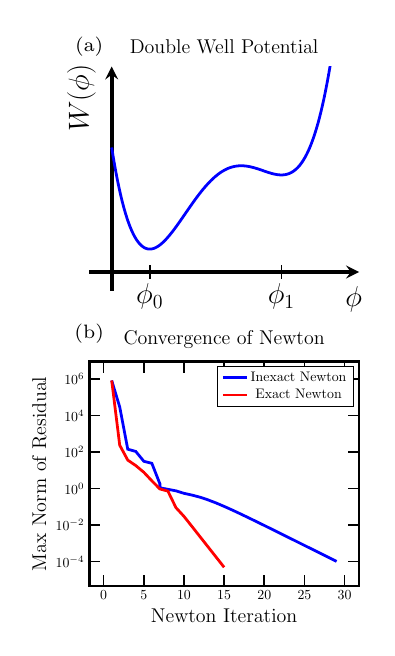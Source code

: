 \begin{tikzpicture}[scale=0.5]

\begin{axis}[
  at = {(0cm,0cm)},
  axis line style = {line width=3pt},
  axis lines=middle,
  enlargelimits = true,
  x label style={at={(axis description cs:0.98,0.04)},anchor=north},
  xlabel = {\huge $\phi$},
  y label style={at={(axis description
  cs:-0.10,0.86)},anchor=north,rotate=90},
  ylabel = {\huge $W(\phi)$},
  every major tick/.append style={very thick, major tick length=10pt, black},
  xtick = {4.229e-01,1.887e+00},
  xticklabels = {\huge $\phi_0$,\huge $\phi_1$},
  ytick = \empty,
  xmin = 0,
  xmax = 2.5,
  ymin = 0,
  ymax = 1.5,
  title = {\Large Double Well Potential}
]

\addplot[blue,line width=2.0pt] coordinates{
(0.0e+00,1.0e+00)
(2.502e-03,9.885e-01)
(5.005e-03,9.772e-01)
(7.508e-03,9.659e-01)
(1.001e-02,9.548e-01)
(1.251e-02,9.437e-01)
(1.502e-02,9.328e-01)
(1.752e-02,9.219e-01)
(2.002e-02,9.112e-01)
(2.252e-02,9.005e-01)
(2.502e-02,8.9e-01)
(2.753e-02,8.795e-01)
(3.003e-02,8.692e-01)
(3.253e-02,8.589e-01)
(3.503e-02,8.488e-01)
(3.754e-02,8.387e-01)
(4.004e-02,8.287e-01)
(4.254e-02,8.188e-01)
(4.505e-02,8.091e-01)
(4.755e-02,7.994e-01)
(5.005e-02,7.898e-01)
(5.255e-02,7.803e-01)
(5.505e-02,7.709e-01)
(5.756e-02,7.616e-01)
(6.006e-02,7.524e-01)
(6.256e-02,7.433e-01)
(6.506e-02,7.343e-01)
(6.757e-02,7.253e-01)
(7.007e-02,7.165e-01)
(7.257e-02,7.077e-01)
(7.508e-02,6.991e-01)
(7.758e-02,6.905e-01)
(8.008e-02,6.82e-01)
(8.258e-02,6.736e-01)
(8.508e-02,6.653e-01)
(8.759e-02,6.571e-01)
(9.009e-02,6.489e-01)
(9.259e-02,6.409e-01)
(9.509e-02,6.33e-01)
(9.76e-02,6.251e-01)
(1.001e-01,6.173e-01)
(1.026e-01,6.096e-01)
(1.051e-01,6.02e-01)
(1.076e-01,5.944e-01)
(1.101e-01,5.87e-01)
(1.126e-01,5.796e-01)
(1.151e-01,5.723e-01)
(1.176e-01,5.651e-01)
(1.201e-01,5.58e-01)
(1.226e-01,5.51e-01)
(1.251e-01,5.44e-01)
(1.276e-01,5.372e-01)
(1.301e-01,5.304e-01)
(1.326e-01,5.237e-01)
(1.351e-01,5.17e-01)
(1.376e-01,5.105e-01)
(1.401e-01,5.04e-01)
(1.426e-01,4.976e-01)
(1.452e-01,4.913e-01)
(1.476e-01,4.851e-01)
(1.502e-01,4.789e-01)
(1.526e-01,4.728e-01)
(1.552e-01,4.668e-01)
(1.577e-01,4.609e-01)
(1.602e-01,4.55e-01)
(1.627e-01,4.492e-01)
(1.652e-01,4.435e-01)
(1.677e-01,4.379e-01)
(1.702e-01,4.323e-01)
(1.727e-01,4.268e-01)
(1.752e-01,4.214e-01)
(1.777e-01,4.161e-01)
(1.802e-01,4.108e-01)
(1.827e-01,4.056e-01)
(1.852e-01,4.005e-01)
(1.877e-01,3.954e-01)
(1.902e-01,3.905e-01)
(1.927e-01,3.855e-01)
(1.952e-01,3.807e-01)
(1.977e-01,3.759e-01)
(2.002e-01,3.712e-01)
(2.027e-01,3.666e-01)
(2.052e-01,3.62e-01)
(2.077e-01,3.575e-01)
(2.102e-01,3.531e-01)
(2.127e-01,3.487e-01)
(2.152e-01,3.444e-01)
(2.177e-01,3.402e-01)
(2.202e-01,3.36e-01)
(2.227e-01,3.319e-01)
(2.252e-01,3.279e-01)
(2.277e-01,3.239e-01)
(2.302e-01,3.2e-01)
(2.327e-01,3.162e-01)
(2.352e-01,3.124e-01)
(2.377e-01,3.087e-01)
(2.402e-01,3.05e-01)
(2.427e-01,3.015e-01)
(2.453e-01,2.979e-01)
(2.478e-01,2.945e-01)
(2.502e-01,2.911e-01)
(2.527e-01,2.877e-01)
(2.553e-01,2.845e-01)
(2.578e-01,2.812e-01)
(2.603e-01,2.781e-01)
(2.628e-01,2.75e-01)
(2.653e-01,2.719e-01)
(2.678e-01,2.689e-01)
(2.703e-01,2.66e-01)
(2.728e-01,2.631e-01)
(2.753e-01,2.603e-01)
(2.778e-01,2.576e-01)
(2.803e-01,2.549e-01)
(2.828e-01,2.522e-01)
(2.853e-01,2.497e-01)
(2.878e-01,2.471e-01)
(2.903e-01,2.447e-01)
(2.928e-01,2.422e-01)
(2.953e-01,2.399e-01)
(2.978e-01,2.376e-01)
(3.003e-01,2.353e-01)
(3.028e-01,2.331e-01)
(3.053e-01,2.31e-01)
(3.078e-01,2.289e-01)
(3.103e-01,2.269e-01)
(3.128e-01,2.249e-01)
(3.153e-01,2.229e-01)
(3.178e-01,2.211e-01)
(3.203e-01,2.192e-01)
(3.228e-01,2.174e-01)
(3.253e-01,2.157e-01)
(3.278e-01,2.14e-01)
(3.303e-01,2.124e-01)
(3.328e-01,2.108e-01)
(3.353e-01,2.093e-01)
(3.378e-01,2.078e-01)
(3.403e-01,2.063e-01)
(3.428e-01,2.05e-01)
(3.454e-01,2.036e-01)
(3.478e-01,2.023e-01)
(3.503e-01,2.011e-01)
(3.529e-01,1.999e-01)
(3.554e-01,1.987e-01)
(3.579e-01,1.976e-01)
(3.604e-01,1.966e-01)
(3.629e-01,1.956e-01)
(3.654e-01,1.946e-01)
(3.679e-01,1.937e-01)
(3.704e-01,1.928e-01)
(3.729e-01,1.919e-01)
(3.754e-01,1.911e-01)
(3.779e-01,1.904e-01)
(3.804e-01,1.897e-01)
(3.829e-01,1.89e-01)
(3.854e-01,1.884e-01)
(3.879e-01,1.878e-01)
(3.904e-01,1.873e-01)
(3.929e-01,1.868e-01)
(3.954e-01,1.863e-01)
(3.979e-01,1.859e-01)
(4.004e-01,1.855e-01)
(4.029e-01,1.852e-01)
(4.054e-01,1.849e-01)
(4.079e-01,1.847e-01)
(4.104e-01,1.844e-01)
(4.129e-01,1.843e-01)
(4.154e-01,1.841e-01)
(4.179e-01,1.84e-01)
(4.204e-01,1.84e-01)
(4.229e-01,1.839e-01)
(4.254e-01,1.84e-01)
(4.279e-01,1.84e-01)
(4.304e-01,1.841e-01)
(4.329e-01,1.842e-01)
(4.354e-01,1.844e-01)
(4.379e-01,1.846e-01)
(4.404e-01,1.848e-01)
(4.429e-01,1.851e-01)
(4.455e-01,1.854e-01)
(4.479e-01,1.857e-01)
(4.505e-01,1.861e-01)
(4.529e-01,1.865e-01)
(4.555e-01,1.869e-01)
(4.58e-01,1.874e-01)
(4.605e-01,1.879e-01)
(4.63e-01,1.884e-01)
(4.655e-01,1.89e-01)
(4.68e-01,1.896e-01)
(4.705e-01,1.902e-01)
(4.73e-01,1.909e-01)
(4.755e-01,1.916e-01)
(4.78e-01,1.923e-01)
(4.805e-01,1.931e-01)
(4.83e-01,1.939e-01)
(4.855e-01,1.947e-01)
(4.88e-01,1.955e-01)
(4.905e-01,1.964e-01)
(4.93e-01,1.973e-01)
(4.955e-01,1.982e-01)
(4.98e-01,1.992e-01)
(5.005e-01,2.002e-01)
(5.03e-01,2.012e-01)
(5.055e-01,2.023e-01)
(5.08e-01,2.034e-01)
(5.105e-01,2.045e-01)
(5.13e-01,2.056e-01)
(5.155e-01,2.067e-01)
(5.18e-01,2.079e-01)
(5.205e-01,2.091e-01)
(5.23e-01,2.104e-01)
(5.255e-01,2.116e-01)
(5.28e-01,2.129e-01)
(5.305e-01,2.142e-01)
(5.33e-01,2.156e-01)
(5.355e-01,2.169e-01)
(5.38e-01,2.183e-01)
(5.405e-01,2.197e-01)
(5.43e-01,2.212e-01)
(5.455e-01,2.226e-01)
(5.481e-01,2.241e-01)
(5.505e-01,2.256e-01)
(5.53e-01,2.271e-01)
(5.556e-01,2.287e-01)
(5.581e-01,2.302e-01)
(5.606e-01,2.318e-01)
(5.631e-01,2.334e-01)
(5.656e-01,2.351e-01)
(5.681e-01,2.367e-01)
(5.706e-01,2.384e-01)
(5.731e-01,2.401e-01)
(5.756e-01,2.418e-01)
(5.781e-01,2.436e-01)
(5.806e-01,2.453e-01)
(5.831e-01,2.471e-01)
(5.856e-01,2.489e-01)
(5.881e-01,2.507e-01)
(5.906e-01,2.525e-01)
(5.931e-01,2.544e-01)
(5.956e-01,2.563e-01)
(5.981e-01,2.582e-01)
(6.006e-01,2.601e-01)
(6.031e-01,2.62e-01)
(6.056e-01,2.639e-01)
(6.081e-01,2.659e-01)
(6.106e-01,2.679e-01)
(6.131e-01,2.699e-01)
(6.156e-01,2.719e-01)
(6.181e-01,2.739e-01)
(6.206e-01,2.759e-01)
(6.231e-01,2.78e-01)
(6.256e-01,2.801e-01)
(6.281e-01,2.821e-01)
(6.306e-01,2.842e-01)
(6.331e-01,2.864e-01)
(6.356e-01,2.885e-01)
(6.381e-01,2.906e-01)
(6.406e-01,2.928e-01)
(6.431e-01,2.95e-01)
(6.457e-01,2.972e-01)
(6.481e-01,2.994e-01)
(6.506e-01,3.016e-01)
(6.532e-01,3.038e-01)
(6.557e-01,3.061e-01)
(6.582e-01,3.083e-01)
(6.607e-01,3.106e-01)
(6.632e-01,3.128e-01)
(6.657e-01,3.151e-01)
(6.682e-01,3.174e-01)
(6.707e-01,3.197e-01)
(6.732e-01,3.221e-01)
(6.757e-01,3.244e-01)
(6.782e-01,3.267e-01)
(6.807e-01,3.291e-01)
(6.832e-01,3.315e-01)
(6.857e-01,3.338e-01)
(6.882e-01,3.362e-01)
(6.907e-01,3.386e-01)
(6.932e-01,3.41e-01)
(6.957e-01,3.434e-01)
(6.982e-01,3.458e-01)
(7.007e-01,3.483e-01)
(7.032e-01,3.507e-01)
(7.057e-01,3.532e-01)
(7.082e-01,3.556e-01)
(7.107e-01,3.581e-01)
(7.132e-01,3.606e-01)
(7.157e-01,3.63e-01)
(7.182e-01,3.655e-01)
(7.207e-01,3.68e-01)
(7.232e-01,3.705e-01)
(7.257e-01,3.73e-01)
(7.282e-01,3.755e-01)
(7.307e-01,3.781e-01)
(7.332e-01,3.806e-01)
(7.357e-01,3.831e-01)
(7.382e-01,3.857e-01)
(7.407e-01,3.882e-01)
(7.432e-01,3.908e-01)
(7.457e-01,3.933e-01)
(7.482e-01,3.959e-01)
(7.508e-01,3.984e-01)
(7.532e-01,4.01e-01)
(7.558e-01,4.036e-01)
(7.583e-01,4.061e-01)
(7.608e-01,4.087e-01)
(7.633e-01,4.113e-01)
(7.658e-01,4.139e-01)
(7.683e-01,4.165e-01)
(7.708e-01,4.191e-01)
(7.733e-01,4.217e-01)
(7.758e-01,4.243e-01)
(7.783e-01,4.269e-01)
(7.808e-01,4.295e-01)
(7.833e-01,4.321e-01)
(7.858e-01,4.347e-01)
(7.883e-01,4.373e-01)
(7.908e-01,4.4e-01)
(7.933e-01,4.426e-01)
(7.958e-01,4.452e-01)
(7.983e-01,4.478e-01)
(8.008e-01,4.504e-01)
(8.033e-01,4.531e-01)
(8.058e-01,4.557e-01)
(8.083e-01,4.583e-01)
(8.108e-01,4.609e-01)
(8.133e-01,4.636e-01)
(8.158e-01,4.662e-01)
(8.183e-01,4.688e-01)
(8.208e-01,4.714e-01)
(8.233e-01,4.741e-01)
(8.258e-01,4.767e-01)
(8.283e-01,4.793e-01)
(8.308e-01,4.819e-01)
(8.333e-01,4.846e-01)
(8.358e-01,4.872e-01)
(8.383e-01,4.898e-01)
(8.408e-01,4.924e-01)
(8.433e-01,4.95e-01)
(8.459e-01,4.977e-01)
(8.483e-01,5.003e-01)
(8.508e-01,5.029e-01)
(8.534e-01,5.055e-01)
(8.559e-01,5.081e-01)
(8.584e-01,5.107e-01)
(8.609e-01,5.133e-01)
(8.634e-01,5.159e-01)
(8.659e-01,5.185e-01)
(8.684e-01,5.211e-01)
(8.709e-01,5.237e-01)
(8.734e-01,5.263e-01)
(8.759e-01,5.289e-01)
(8.784e-01,5.315e-01)
(8.809e-01,5.34e-01)
(8.834e-01,5.366e-01)
(8.859e-01,5.392e-01)
(8.884e-01,5.418e-01)
(8.909e-01,5.443e-01)
(8.934e-01,5.469e-01)
(8.959e-01,5.494e-01)
(8.984e-01,5.52e-01)
(9.009e-01,5.545e-01)
(9.034e-01,5.571e-01)
(9.059e-01,5.596e-01)
(9.084e-01,5.621e-01)
(9.109e-01,5.646e-01)
(9.134e-01,5.671e-01)
(9.159e-01,5.697e-01)
(9.184e-01,5.722e-01)
(9.209e-01,5.747e-01)
(9.234e-01,5.772e-01)
(9.259e-01,5.796e-01)
(9.284e-01,5.821e-01)
(9.309e-01,5.846e-01)
(9.334e-01,5.871e-01)
(9.359e-01,5.895e-01)
(9.384e-01,5.92e-01)
(9.409e-01,5.944e-01)
(9.434e-01,5.969e-01)
(9.46e-01,5.993e-01)
(9.485e-01,6.018e-01)
(9.509e-01,6.042e-01)
(9.534e-01,6.066e-01)
(9.56e-01,6.09e-01)
(9.585e-01,6.114e-01)
(9.61e-01,6.138e-01)
(9.635e-01,6.162e-01)
(9.66e-01,6.185e-01)
(9.685e-01,6.209e-01)
(9.71e-01,6.233e-01)
(9.735e-01,6.256e-01)
(9.76e-01,6.28e-01)
(9.785e-01,6.303e-01)
(9.81e-01,6.326e-01)
(9.835e-01,6.349e-01)
(9.86e-01,6.372e-01)
(9.885e-01,6.395e-01)
(9.91e-01,6.418e-01)
(9.935e-01,6.441e-01)
(9.96e-01,6.464e-01)
(9.985e-01,6.487e-01)
(1.001e+00,6.509e-01)
(1.004e+00,6.531e-01)
(1.006e+00,6.554e-01)
(1.008e+00,6.576e-01)
(1.011e+00,6.598e-01)
(1.014e+00,6.62e-01)
(1.016e+00,6.642e-01)
(1.018e+00,6.664e-01)
(1.021e+00,6.686e-01)
(1.024e+00,6.707e-01)
(1.026e+00,6.729e-01)
(1.028e+00,6.75e-01)
(1.031e+00,6.772e-01)
(1.034e+00,6.793e-01)
(1.036e+00,6.814e-01)
(1.038e+00,6.835e-01)
(1.041e+00,6.856e-01)
(1.044e+00,6.877e-01)
(1.046e+00,6.898e-01)
(1.048e+00,6.918e-01)
(1.051e+00,6.939e-01)
(1.054e+00,6.959e-01)
(1.056e+00,6.979e-01)
(1.059e+00,6.999e-01)
(1.061e+00,7.019e-01)
(1.064e+00,7.039e-01)
(1.066e+00,7.059e-01)
(1.069e+00,7.079e-01)
(1.071e+00,7.098e-01)
(1.074e+00,7.118e-01)
(1.076e+00,7.137e-01)
(1.079e+00,7.156e-01)
(1.081e+00,7.176e-01)
(1.084e+00,7.194e-01)
(1.086e+00,7.213e-01)
(1.089e+00,7.232e-01)
(1.091e+00,7.251e-01)
(1.094e+00,7.269e-01)
(1.096e+00,7.288e-01)
(1.099e+00,7.306e-01)
(1.101e+00,7.324e-01)
(1.104e+00,7.342e-01)
(1.106e+00,7.36e-01)
(1.109e+00,7.378e-01)
(1.111e+00,7.395e-01)
(1.114e+00,7.413e-01)
(1.116e+00,7.43e-01)
(1.119e+00,7.447e-01)
(1.121e+00,7.464e-01)
(1.124e+00,7.481e-01)
(1.126e+00,7.498e-01)
(1.129e+00,7.515e-01)
(1.131e+00,7.532e-01)
(1.134e+00,7.548e-01)
(1.136e+00,7.564e-01)
(1.139e+00,7.581e-01)
(1.141e+00,7.597e-01)
(1.144e+00,7.613e-01)
(1.146e+00,7.628e-01)
(1.149e+00,7.644e-01)
(1.151e+00,7.66e-01)
(1.154e+00,7.675e-01)
(1.156e+00,7.69e-01)
(1.159e+00,7.705e-01)
(1.161e+00,7.721e-01)
(1.164e+00,7.735e-01)
(1.166e+00,7.75e-01)
(1.169e+00,7.765e-01)
(1.171e+00,7.779e-01)
(1.174e+00,7.794e-01)
(1.176e+00,7.808e-01)
(1.179e+00,7.822e-01)
(1.181e+00,7.836e-01)
(1.184e+00,7.849e-01)
(1.186e+00,7.863e-01)
(1.189e+00,7.877e-01)
(1.191e+00,7.89e-01)
(1.194e+00,7.903e-01)
(1.196e+00,7.916e-01)
(1.199e+00,7.929e-01)
(1.201e+00,7.942e-01)
(1.204e+00,7.955e-01)
(1.206e+00,7.967e-01)
(1.209e+00,7.98e-01)
(1.211e+00,7.992e-01)
(1.214e+00,8.004e-01)
(1.216e+00,8.016e-01)
(1.219e+00,8.028e-01)
(1.221e+00,8.04e-01)
(1.224e+00,8.051e-01)
(1.226e+00,8.063e-01)
(1.229e+00,8.074e-01)
(1.231e+00,8.085e-01)
(1.234e+00,8.096e-01)
(1.236e+00,8.107e-01)
(1.239e+00,8.118e-01)
(1.241e+00,8.128e-01)
(1.244e+00,8.139e-01)
(1.246e+00,8.149e-01)
(1.249e+00,8.159e-01)
(1.251e+00,8.169e-01)
(1.254e+00,8.179e-01)
(1.256e+00,8.189e-01)
(1.259e+00,8.198e-01)
(1.261e+00,8.208e-01)
(1.264e+00,8.217e-01)
(1.266e+00,8.226e-01)
(1.269e+00,8.235e-01)
(1.271e+00,8.244e-01)
(1.274e+00,8.253e-01)
(1.276e+00,8.261e-01)
(1.279e+00,8.27e-01)
(1.281e+00,8.278e-01)
(1.284e+00,8.286e-01)
(1.286e+00,8.294e-01)
(1.289e+00,8.302e-01)
(1.291e+00,8.31e-01)
(1.294e+00,8.318e-01)
(1.296e+00,8.325e-01)
(1.299e+00,8.332e-01)
(1.301e+00,8.34e-01)
(1.304e+00,8.347e-01)
(1.306e+00,8.354e-01)
(1.309e+00,8.361e-01)
(1.311e+00,8.367e-01)
(1.314e+00,8.374e-01)
(1.316e+00,8.38e-01)
(1.319e+00,8.386e-01)
(1.321e+00,8.392e-01)
(1.324e+00,8.398e-01)
(1.326e+00,8.404e-01)
(1.329e+00,8.41e-01)
(1.331e+00,8.415e-01)
(1.334e+00,8.421e-01)
(1.336e+00,8.426e-01)
(1.339e+00,8.431e-01)
(1.341e+00,8.436e-01)
(1.344e+00,8.441e-01)
(1.346e+00,8.446e-01)
(1.349e+00,8.45e-01)
(1.351e+00,8.455e-01)
(1.354e+00,8.459e-01)
(1.356e+00,8.463e-01)
(1.359e+00,8.468e-01)
(1.361e+00,8.472e-01)
(1.364e+00,8.475e-01)
(1.366e+00,8.479e-01)
(1.369e+00,8.483e-01)
(1.371e+00,8.486e-01)
(1.374e+00,8.489e-01)
(1.376e+00,8.492e-01)
(1.379e+00,8.495e-01)
(1.381e+00,8.498e-01)
(1.384e+00,8.501e-01)
(1.386e+00,8.504e-01)
(1.389e+00,8.506e-01)
(1.391e+00,8.509e-01)
(1.394e+00,8.511e-01)
(1.396e+00,8.513e-01)
(1.399e+00,8.515e-01)
(1.401e+00,8.517e-01)
(1.404e+00,8.519e-01)
(1.406e+00,8.521e-01)
(1.409e+00,8.522e-01)
(1.411e+00,8.523e-01)
(1.414e+00,8.525e-01)
(1.416e+00,8.526e-01)
(1.419e+00,8.527e-01)
(1.421e+00,8.528e-01)
(1.424e+00,8.529e-01)
(1.426e+00,8.529e-01)
(1.429e+00,8.53e-01)
(1.431e+00,8.53e-01)
(1.434e+00,8.531e-01)
(1.436e+00,8.531e-01)
(1.439e+00,8.531e-01)
(1.441e+00,8.531e-01)
(1.444e+00,8.531e-01)
(1.446e+00,8.531e-01)
(1.449e+00,8.53e-01)
(1.452e+00,8.53e-01)
(1.454e+00,8.529e-01)
(1.456e+00,8.528e-01)
(1.459e+00,8.528e-01)
(1.462e+00,8.527e-01)
(1.464e+00,8.526e-01)
(1.466e+00,8.525e-01)
(1.469e+00,8.524e-01)
(1.472e+00,8.522e-01)
(1.474e+00,8.521e-01)
(1.476e+00,8.519e-01)
(1.479e+00,8.518e-01)
(1.482e+00,8.516e-01)
(1.484e+00,8.514e-01)
(1.486e+00,8.512e-01)
(1.489e+00,8.51e-01)
(1.492e+00,8.508e-01)
(1.494e+00,8.506e-01)
(1.496e+00,8.503e-01)
(1.499e+00,8.501e-01)
(1.502e+00,8.498e-01)
(1.504e+00,8.496e-01)
(1.506e+00,8.493e-01)
(1.509e+00,8.49e-01)
(1.512e+00,8.488e-01)
(1.514e+00,8.485e-01)
(1.516e+00,8.482e-01)
(1.519e+00,8.478e-01)
(1.522e+00,8.475e-01)
(1.524e+00,8.472e-01)
(1.526e+00,8.468e-01)
(1.529e+00,8.465e-01)
(1.532e+00,8.461e-01)
(1.534e+00,8.458e-01)
(1.536e+00,8.454e-01)
(1.539e+00,8.45e-01)
(1.542e+00,8.446e-01)
(1.544e+00,8.442e-01)
(1.546e+00,8.438e-01)
(1.549e+00,8.434e-01)
(1.552e+00,8.43e-01)
(1.554e+00,8.426e-01)
(1.557e+00,8.421e-01)
(1.559e+00,8.417e-01)
(1.562e+00,8.412e-01)
(1.564e+00,8.408e-01)
(1.567e+00,8.403e-01)
(1.569e+00,8.399e-01)
(1.572e+00,8.394e-01)
(1.574e+00,8.389e-01)
(1.577e+00,8.384e-01)
(1.579e+00,8.379e-01)
(1.582e+00,8.374e-01)
(1.584e+00,8.369e-01)
(1.587e+00,8.364e-01)
(1.589e+00,8.359e-01)
(1.592e+00,8.354e-01)
(1.594e+00,8.349e-01)
(1.597e+00,8.343e-01)
(1.599e+00,8.338e-01)
(1.602e+00,8.332e-01)
(1.604e+00,8.327e-01)
(1.607e+00,8.322e-01)
(1.609e+00,8.316e-01)
(1.612e+00,8.31e-01)
(1.614e+00,8.305e-01)
(1.617e+00,8.299e-01)
(1.619e+00,8.293e-01)
(1.622e+00,8.288e-01)
(1.624e+00,8.282e-01)
(1.627e+00,8.276e-01)
(1.629e+00,8.27e-01)
(1.632e+00,8.264e-01)
(1.634e+00,8.258e-01)
(1.637e+00,8.252e-01)
(1.639e+00,8.246e-01)
(1.642e+00,8.24e-01)
(1.644e+00,8.234e-01)
(1.647e+00,8.228e-01)
(1.649e+00,8.222e-01)
(1.652e+00,8.216e-01)
(1.654e+00,8.21e-01)
(1.657e+00,8.204e-01)
(1.659e+00,8.198e-01)
(1.662e+00,8.191e-01)
(1.664e+00,8.185e-01)
(1.667e+00,8.179e-01)
(1.669e+00,8.173e-01)
(1.672e+00,8.167e-01)
(1.674e+00,8.16e-01)
(1.677e+00,8.154e-01)
(1.679e+00,8.148e-01)
(1.682e+00,8.142e-01)
(1.684e+00,8.135e-01)
(1.687e+00,8.129e-01)
(1.689e+00,8.123e-01)
(1.692e+00,8.117e-01)
(1.694e+00,8.11e-01)
(1.697e+00,8.104e-01)
(1.699e+00,8.098e-01)
(1.702e+00,8.092e-01)
(1.704e+00,8.086e-01)
(1.707e+00,8.079e-01)
(1.709e+00,8.073e-01)
(1.712e+00,8.067e-01)
(1.714e+00,8.061e-01)
(1.717e+00,8.055e-01)
(1.719e+00,8.049e-01)
(1.722e+00,8.043e-01)
(1.724e+00,8.037e-01)
(1.727e+00,8.031e-01)
(1.729e+00,8.025e-01)
(1.732e+00,8.019e-01)
(1.734e+00,8.013e-01)
(1.737e+00,8.007e-01)
(1.739e+00,8.001e-01)
(1.742e+00,7.995e-01)
(1.744e+00,7.99e-01)
(1.747e+00,7.984e-01)
(1.749e+00,7.978e-01)
(1.752e+00,7.973e-01)
(1.754e+00,7.967e-01)
(1.757e+00,7.962e-01)
(1.759e+00,7.956e-01)
(1.762e+00,7.951e-01)
(1.764e+00,7.945e-01)
(1.767e+00,7.94e-01)
(1.769e+00,7.935e-01)
(1.772e+00,7.93e-01)
(1.774e+00,7.924e-01)
(1.777e+00,7.919e-01)
(1.779e+00,7.914e-01)
(1.782e+00,7.91e-01)
(1.784e+00,7.905e-01)
(1.787e+00,7.9e-01)
(1.789e+00,7.895e-01)
(1.792e+00,7.891e-01)
(1.794e+00,7.886e-01)
(1.797e+00,7.882e-01)
(1.799e+00,7.877e-01)
(1.802e+00,7.873e-01)
(1.804e+00,7.869e-01)
(1.807e+00,7.865e-01)
(1.809e+00,7.861e-01)
(1.812e+00,7.857e-01)
(1.814e+00,7.853e-01)
(1.817e+00,7.849e-01)
(1.819e+00,7.846e-01)
(1.822e+00,7.842e-01)
(1.824e+00,7.839e-01)
(1.827e+00,7.835e-01)
(1.829e+00,7.832e-01)
(1.832e+00,7.829e-01)
(1.834e+00,7.826e-01)
(1.837e+00,7.823e-01)
(1.839e+00,7.82e-01)
(1.842e+00,7.818e-01)
(1.844e+00,7.815e-01)
(1.847e+00,7.813e-01)
(1.849e+00,7.811e-01)
(1.852e+00,7.809e-01)
(1.854e+00,7.806e-01)
(1.857e+00,7.805e-01)
(1.859e+00,7.803e-01)
(1.862e+00,7.801e-01)
(1.864e+00,7.8e-01)
(1.867e+00,7.799e-01)
(1.869e+00,7.798e-01)
(1.872e+00,7.796e-01)
(1.874e+00,7.796e-01)
(1.877e+00,7.795e-01)
(1.879e+00,7.794e-01)
(1.882e+00,7.794e-01)
(1.884e+00,7.794e-01)
(1.887e+00,7.794e-01)
(1.889e+00,7.794e-01)
(1.892e+00,7.794e-01)
(1.894e+00,7.794e-01)
(1.897e+00,7.795e-01)
(1.899e+00,7.796e-01)
(1.902e+00,7.797e-01)
(1.904e+00,7.798e-01)
(1.907e+00,7.799e-01)
(1.909e+00,7.801e-01)
(1.912e+00,7.802e-01)
(1.914e+00,7.804e-01)
(1.917e+00,7.806e-01)
(1.919e+00,7.809e-01)
(1.922e+00,7.811e-01)
(1.924e+00,7.814e-01)
(1.927e+00,7.816e-01)
(1.929e+00,7.819e-01)
(1.932e+00,7.823e-01)
(1.934e+00,7.826e-01)
(1.937e+00,7.83e-01)
(1.939e+00,7.834e-01)
(1.942e+00,7.838e-01)
(1.944e+00,7.842e-01)
(1.947e+00,7.847e-01)
(1.949e+00,7.851e-01)
(1.952e+00,7.856e-01)
(1.954e+00,7.862e-01)
(1.957e+00,7.867e-01)
(1.96e+00,7.873e-01)
(1.962e+00,7.879e-01)
(1.964e+00,7.885e-01)
(1.967e+00,7.891e-01)
(1.97e+00,7.898e-01)
(1.972e+00,7.905e-01)
(1.974e+00,7.912e-01)
(1.977e+00,7.92e-01)
(1.98e+00,7.927e-01)
(1.982e+00,7.935e-01)
(1.984e+00,7.943e-01)
(1.987e+00,7.952e-01)
(1.99e+00,7.96e-01)
(1.992e+00,7.969e-01)
(1.994e+00,7.979e-01)
(1.997e+00,7.988e-01)
(2.0e+00,7.998e-01)
(2.002e+00,8.008e-01)
(2.005e+00,8.018e-01)
(2.007e+00,8.029e-01)
(2.01e+00,8.04e-01)
(2.012e+00,8.051e-01)
(2.014e+00,8.063e-01)
(2.017e+00,8.075e-01)
(2.019e+00,8.087e-01)
(2.022e+00,8.099e-01)
(2.025e+00,8.112e-01)
(2.027e+00,8.125e-01)
(2.03e+00,8.139e-01)
(2.032e+00,8.152e-01)
(2.034e+00,8.166e-01)
(2.037e+00,8.181e-01)
(2.039e+00,8.195e-01)
(2.042e+00,8.21e-01)
(2.045e+00,8.226e-01)
(2.047e+00,8.241e-01)
(2.05e+00,8.257e-01)
(2.052e+00,8.274e-01)
(2.055e+00,8.29e-01)
(2.057e+00,8.307e-01)
(2.06e+00,8.325e-01)
(2.062e+00,8.342e-01)
(2.065e+00,8.36e-01)
(2.067e+00,8.379e-01)
(2.07e+00,8.398e-01)
(2.072e+00,8.417e-01)
(2.075e+00,8.436e-01)
(2.077e+00,8.456e-01)
(2.08e+00,8.476e-01)
(2.082e+00,8.497e-01)
(2.085e+00,8.518e-01)
(2.087e+00,8.539e-01)
(2.09e+00,8.561e-01)
(2.092e+00,8.583e-01)
(2.095e+00,8.606e-01)
(2.097e+00,8.629e-01)
(2.1e+00,8.652e-01)
(2.102e+00,8.676e-01)
(2.105e+00,8.7e-01)
(2.107e+00,8.725e-01)
(2.11e+00,8.75e-01)
(2.112e+00,8.775e-01)
(2.115e+00,8.801e-01)
(2.117e+00,8.827e-01)
(2.12e+00,8.854e-01)
(2.122e+00,8.881e-01)
(2.125e+00,8.908e-01)
(2.127e+00,8.936e-01)
(2.13e+00,8.965e-01)
(2.132e+00,8.994e-01)
(2.135e+00,9.023e-01)
(2.137e+00,9.053e-01)
(2.14e+00,9.083e-01)
(2.142e+00,9.113e-01)
(2.145e+00,9.145e-01)
(2.147e+00,9.176e-01)
(2.15e+00,9.208e-01)
(2.152e+00,9.241e-01)
(2.155e+00,9.274e-01)
(2.157e+00,9.307e-01)
(2.16e+00,9.341e-01)
(2.162e+00,9.375e-01)
(2.165e+00,9.41e-01)
(2.167e+00,9.445e-01)
(2.17e+00,9.481e-01)
(2.172e+00,9.518e-01)
(2.175e+00,9.554e-01)
(2.177e+00,9.592e-01)
(2.18e+00,9.63e-01)
(2.182e+00,9.668e-01)
(2.185e+00,9.707e-01)
(2.187e+00,9.746e-01)
(2.19e+00,9.786e-01)
(2.192e+00,9.826e-01)
(2.195e+00,9.867e-01)
(2.197e+00,9.909e-01)
(2.2e+00,9.951e-01)
(2.202e+00,9.993e-01)
(2.205e+00,1.004e+00)
(2.207e+00,1.008e+00)
(2.21e+00,1.012e+00)
(2.212e+00,1.017e+00)
(2.215e+00,1.021e+00)
(2.217e+00,1.026e+00)
(2.22e+00,1.031e+00)
(2.222e+00,1.035e+00)
(2.225e+00,1.04e+00)
(2.227e+00,1.045e+00)
(2.23e+00,1.05e+00)
(2.232e+00,1.055e+00)
(2.235e+00,1.06e+00)
(2.237e+00,1.065e+00)
(2.24e+00,1.07e+00)
(2.242e+00,1.075e+00)
(2.245e+00,1.08e+00)
(2.247e+00,1.085e+00)
(2.25e+00,1.091e+00)
(2.252e+00,1.096e+00)
(2.255e+00,1.102e+00)
(2.257e+00,1.107e+00)
(2.26e+00,1.113e+00)
(2.262e+00,1.119e+00)
(2.265e+00,1.124e+00)
(2.267e+00,1.13e+00)
(2.27e+00,1.136e+00)
(2.272e+00,1.142e+00)
(2.275e+00,1.148e+00)
(2.277e+00,1.154e+00)
(2.28e+00,1.16e+00)
(2.282e+00,1.166e+00)
(2.285e+00,1.172e+00)
(2.287e+00,1.179e+00)
(2.29e+00,1.185e+00)
(2.292e+00,1.191e+00)
(2.295e+00,1.198e+00)
(2.297e+00,1.204e+00)
(2.3e+00,1.211e+00)
(2.302e+00,1.218e+00)
(2.305e+00,1.224e+00)
(2.307e+00,1.231e+00)
(2.31e+00,1.238e+00)
(2.312e+00,1.245e+00)
(2.315e+00,1.252e+00)
(2.317e+00,1.26e+00)
(2.32e+00,1.267e+00)
(2.322e+00,1.274e+00)
(2.325e+00,1.281e+00)
(2.327e+00,1.289e+00)
(2.33e+00,1.296e+00)
(2.332e+00,1.304e+00)
(2.335e+00,1.311e+00)
(2.337e+00,1.319e+00)
(2.34e+00,1.327e+00)
(2.342e+00,1.335e+00)
(2.345e+00,1.343e+00)
(2.347e+00,1.351e+00)
(2.35e+00,1.359e+00)
(2.352e+00,1.367e+00)
(2.355e+00,1.375e+00)
(2.357e+00,1.383e+00)
(2.36e+00,1.392e+00)
(2.362e+00,1.4e+00)
(2.365e+00,1.409e+00)
(2.367e+00,1.418e+00)
(2.37e+00,1.426e+00)
(2.372e+00,1.435e+00)
(2.375e+00,1.444e+00)
(2.377e+00,1.453e+00)
(2.38e+00,1.462e+00)
(2.382e+00,1.471e+00)
(2.385e+00,1.48e+00)
(2.387e+00,1.49e+00)
(2.39e+00,1.499e+00)
(2.392e+00,1.508e+00)
(2.395e+00,1.518e+00)
(2.397e+00,1.528e+00)
(2.4e+00,1.537e+00)
(2.402e+00,1.547e+00)
(2.405e+00,1.557e+00)
(2.407e+00,1.567e+00)
(2.41e+00,1.577e+00)
(2.412e+00,1.587e+00)
(2.415e+00,1.597e+00)
(2.417e+00,1.607e+00)
(2.42e+00,1.618e+00)
(2.422e+00,1.628e+00)
(2.425e+00,1.639e+00)
(2.427e+00,1.65e+00)
(2.43e+00,1.66e+00)
(2.432e+00,1.671e+00)
(2.435e+00,1.682e+00)
(2.437e+00,1.693e+00)
(2.44e+00,1.704e+00)
(2.442e+00,1.716e+00)
(2.445e+00,1.727e+00)
(2.447e+00,1.738e+00)
(2.45e+00,1.75e+00)
(2.453e+00,1.761e+00)
(2.455e+00,1.773e+00)
(2.458e+00,1.785e+00)
(2.46e+00,1.797e+00)
(2.462e+00,1.809e+00)
(2.465e+00,1.821e+00)
(2.467e+00,1.833e+00)
(2.47e+00,1.845e+00)
(2.473e+00,1.857e+00)
(2.475e+00,1.87e+00)
(2.478e+00,1.883e+00)
(2.48e+00,1.895e+00)
(2.482e+00,1.908e+00)
(2.485e+00,1.921e+00)
(2.487e+00,1.934e+00)
(2.49e+00,1.947e+00)
(2.493e+00,1.96e+00)
(2.495e+00,1.973e+00)
(2.498e+00,1.986e+00)
(2.5e+00,2.0e+00)
};


\end{axis}

%\begin{axis}[
%  at = {(0cm,-7.5cm)},
%  axis line style = {line width=3pt},
%  axis lines=middle,
%  enlargelimits = true,
%  x label style={at={(axis description cs:0.5,-0.02)},anchor=north},
%  xlabel = {\huge $x$},
%  y label style={at={(axis description cs:-0.09,0.6)},anchor=north},
%  ylabel = {\huge $\phi$},
%%  every major tick/.append style={very thick, major tick length=10pt, black},
%  xtick = {0,0.2,0.4,0.6,0.8,1},
%  xticklabels = {\Large $0$,\Large $0.2$,\Large $0.4$,\Large $0.6$,\Large
%  $0.8$,\Large $1.0$},
%  ytick = {0,0.5,1.0,1.5,2.0},
%  yticklabels = {\Large $0$,\Large $0.5$,\Large $1.0$,\Large $1.5$,\Large
%  $2.0$},
%  xmin = 0,
%  xmax = 1,
%  ymin = 0,
%  ymax = 2,
%  title = {\Large Solution of Equation~\eqref{eqn:phase}.}
%]
%
%\addplot[blue,line width=2.0pt] coordinates{
%(4.88e-04,1.998e+00)
%(9.761e-04,1.997e+00)
%(1.464e-03,1.995e+00)
%(1.952e-03,1.993e+00)
%(2.44e-03,1.992e+00)
%(2.928e-03,1.99e+00)
%(3.416e-03,1.988e+00)
%(3.904e-03,1.986e+00)
%(4.392e-03,1.985e+00)
%(4.88e-03,1.983e+00)
%(5.369e-03,1.981e+00)
%(5.856e-03,1.98e+00)
%(6.345e-03,1.978e+00)
%(6.833e-03,1.976e+00)
%(7.321e-03,1.974e+00)
%(7.809e-03,1.973e+00)
%(8.297e-03,1.971e+00)
%(8.785e-03,1.969e+00)
%(9.273e-03,1.968e+00)
%(9.761e-03,1.966e+00)
%(1.025e-02,1.964e+00)
%(1.074e-02,1.963e+00)
%(1.123e-02,1.961e+00)
%(1.171e-02,1.959e+00)
%(1.22e-02,1.958e+00)
%(1.269e-02,1.956e+00)
%(1.318e-02,1.954e+00)
%(1.367e-02,1.952e+00)
%(1.415e-02,1.951e+00)
%(1.464e-02,1.949e+00)
%(1.513e-02,1.947e+00)
%(1.562e-02,1.946e+00)
%(1.611e-02,1.944e+00)
%(1.659e-02,1.942e+00)
%(1.708e-02,1.941e+00)
%(1.757e-02,1.939e+00)
%(1.806e-02,1.937e+00)
%(1.855e-02,1.936e+00)
%(1.903e-02,1.934e+00)
%(1.952e-02,1.932e+00)
%(2.001e-02,1.931e+00)
%(2.05e-02,1.929e+00)
%(2.099e-02,1.927e+00)
%(2.147e-02,1.925e+00)
%(2.196e-02,1.924e+00)
%(2.245e-02,1.922e+00)
%(2.294e-02,1.92e+00)
%(2.343e-02,1.919e+00)
%(2.391e-02,1.917e+00)
%(2.44e-02,1.915e+00)
%(2.489e-02,1.914e+00)
%(2.538e-02,1.912e+00)
%(2.587e-02,1.91e+00)
%(2.635e-02,1.909e+00)
%(2.684e-02,1.907e+00)
%(2.733e-02,1.905e+00)
%(2.782e-02,1.904e+00)
%(2.831e-02,1.902e+00)
%(2.88e-02,1.9e+00)
%(2.928e-02,1.899e+00)
%(2.977e-02,1.897e+00)
%(3.026e-02,1.895e+00)
%(3.075e-02,1.893e+00)
%(3.123e-02,1.892e+00)
%(3.172e-02,1.89e+00)
%(3.221e-02,1.889e+00)
%(3.27e-02,1.887e+00)
%(3.319e-02,1.885e+00)
%(3.368e-02,1.883e+00)
%(3.416e-02,1.882e+00)
%(3.465e-02,1.88e+00)
%(3.514e-02,1.878e+00)
%(3.563e-02,1.877e+00)
%(3.611e-02,1.875e+00)
%(3.66e-02,1.873e+00)
%(3.709e-02,1.872e+00)
%(3.758e-02,1.87e+00)
%(3.807e-02,1.868e+00)
%(3.856e-02,1.867e+00)
%(3.904e-02,1.865e+00)
%(3.953e-02,1.863e+00)
%(4.002e-02,1.862e+00)
%(4.051e-02,1.86e+00)
%(4.1e-02,1.858e+00)
%(4.148e-02,1.857e+00)
%(4.197e-02,1.855e+00)
%(4.246e-02,1.853e+00)
%(4.295e-02,1.851e+00)
%(4.344e-02,1.85e+00)
%(4.392e-02,1.848e+00)
%(4.441e-02,1.846e+00)
%(4.49e-02,1.845e+00)
%(4.539e-02,1.843e+00)
%(4.588e-02,1.841e+00)
%(4.636e-02,1.84e+00)
%(4.685e-02,1.838e+00)
%(4.734e-02,1.836e+00)
%(4.783e-02,1.835e+00)
%(4.832e-02,1.833e+00)
%(4.88e-02,1.831e+00)
%(4.929e-02,1.83e+00)
%(4.978e-02,1.828e+00)
%(5.027e-02,1.826e+00)
%(5.076e-02,1.825e+00)
%(5.125e-02,1.823e+00)
%(5.173e-02,1.821e+00)
%(5.222e-02,1.819e+00)
%(5.271e-02,1.818e+00)
%(5.32e-02,1.816e+00)
%(5.369e-02,1.814e+00)
%(5.417e-02,1.813e+00)
%(5.466e-02,1.811e+00)
%(5.515e-02,1.809e+00)
%(5.564e-02,1.808e+00)
%(5.612e-02,1.806e+00)
%(5.661e-02,1.804e+00)
%(5.71e-02,1.803e+00)
%(5.759e-02,1.801e+00)
%(5.808e-02,1.799e+00)
%(5.856e-02,1.798e+00)
%(5.905e-02,1.796e+00)
%(5.954e-02,1.794e+00)
%(6.003e-02,1.792e+00)
%(6.052e-02,1.791e+00)
%(6.101e-02,1.789e+00)
%(6.149e-02,1.787e+00)
%(6.198e-02,1.786e+00)
%(6.247e-02,1.784e+00)
%(6.296e-02,1.782e+00)
%(6.345e-02,1.78e+00)
%(6.393e-02,1.779e+00)
%(6.442e-02,1.777e+00)
%(6.491e-02,1.775e+00)
%(6.54e-02,1.774e+00)
%(6.589e-02,1.772e+00)
%(6.637e-02,1.77e+00)
%(6.686e-02,1.769e+00)
%(6.735e-02,1.767e+00)
%(6.784e-02,1.765e+00)
%(6.833e-02,1.764e+00)
%(6.881e-02,1.762e+00)
%(6.93e-02,1.76e+00)
%(6.979e-02,1.758e+00)
%(7.028e-02,1.757e+00)
%(7.077e-02,1.755e+00)
%(7.125e-02,1.753e+00)
%(7.174e-02,1.752e+00)
%(7.223e-02,1.75e+00)
%(7.272e-02,1.748e+00)
%(7.321e-02,1.746e+00)
%(7.369e-02,1.745e+00)
%(7.418e-02,1.743e+00)
%(7.467e-02,1.741e+00)
%(7.516e-02,1.74e+00)
%(7.565e-02,1.738e+00)
%(7.614e-02,1.736e+00)
%(7.662e-02,1.734e+00)
%(7.711e-02,1.733e+00)
%(7.76e-02,1.731e+00)
%(7.809e-02,1.729e+00)
%(7.857e-02,1.728e+00)
%(7.906e-02,1.726e+00)
%(7.955e-02,1.724e+00)
%(8.004e-02,1.722e+00)
%(8.053e-02,1.721e+00)
%(8.101e-02,1.719e+00)
%(8.15e-02,1.717e+00)
%(8.199e-02,1.716e+00)
%(8.248e-02,1.714e+00)
%(8.297e-02,1.712e+00)
%(8.345e-02,1.71e+00)
%(8.394e-02,1.709e+00)
%(8.443e-02,1.707e+00)
%(8.492e-02,1.705e+00)
%(8.541e-02,1.704e+00)
%(8.59e-02,1.702e+00)
%(8.638e-02,1.7e+00)
%(8.687e-02,1.698e+00)
%(8.736e-02,1.697e+00)
%(8.785e-02,1.695e+00)
%(8.834e-02,1.693e+00)
%(8.882e-02,1.692e+00)
%(8.931e-02,1.69e+00)
%(8.98e-02,1.688e+00)
%(9.029e-02,1.686e+00)
%(9.078e-02,1.685e+00)
%(9.126e-02,1.683e+00)
%(9.175e-02,1.681e+00)
%(9.224e-02,1.679e+00)
%(9.273e-02,1.678e+00)
%(9.322e-02,1.676e+00)
%(9.37e-02,1.674e+00)
%(9.419e-02,1.673e+00)
%(9.468e-02,1.671e+00)
%(9.517e-02,1.669e+00)
%(9.566e-02,1.667e+00)
%(9.614e-02,1.666e+00)
%(9.663e-02,1.664e+00)
%(9.712e-02,1.662e+00)
%(9.761e-02,1.66e+00)
%(9.81e-02,1.659e+00)
%(9.858e-02,1.657e+00)
%(9.907e-02,1.655e+00)
%(9.956e-02,1.653e+00)
%(1.0e-01,1.652e+00)
%(1.005e-01,1.65e+00)
%(1.01e-01,1.648e+00)
%(1.015e-01,1.647e+00)
%(1.02e-01,1.645e+00)
%(1.025e-01,1.643e+00)
%(1.03e-01,1.641e+00)
%(1.035e-01,1.639e+00)
%(1.04e-01,1.638e+00)
%(1.044e-01,1.636e+00)
%(1.049e-01,1.634e+00)
%(1.054e-01,1.633e+00)
%(1.059e-01,1.631e+00)
%(1.064e-01,1.629e+00)
%(1.069e-01,1.627e+00)
%(1.074e-01,1.626e+00)
%(1.079e-01,1.624e+00)
%(1.083e-01,1.622e+00)
%(1.088e-01,1.62e+00)
%(1.093e-01,1.619e+00)
%(1.098e-01,1.617e+00)
%(1.103e-01,1.615e+00)
%(1.108e-01,1.613e+00)
%(1.113e-01,1.612e+00)
%(1.118e-01,1.61e+00)
%(1.123e-01,1.608e+00)
%(1.127e-01,1.606e+00)
%(1.132e-01,1.605e+00)
%(1.137e-01,1.603e+00)
%(1.142e-01,1.601e+00)
%(1.147e-01,1.599e+00)
%(1.152e-01,1.597e+00)
%(1.157e-01,1.596e+00)
%(1.161e-01,1.594e+00)
%(1.166e-01,1.592e+00)
%(1.171e-01,1.591e+00)
%(1.176e-01,1.589e+00)
%(1.181e-01,1.587e+00)
%(1.186e-01,1.585e+00)
%(1.191e-01,1.583e+00)
%(1.196e-01,1.582e+00)
%(1.201e-01,1.58e+00)
%(1.206e-01,1.578e+00)
%(1.21e-01,1.576e+00)
%(1.215e-01,1.575e+00)
%(1.22e-01,1.573e+00)
%(1.225e-01,1.571e+00)
%(1.23e-01,1.569e+00)
%(1.235e-01,1.568e+00)
%(1.24e-01,1.566e+00)
%(1.244e-01,1.564e+00)
%(1.249e-01,1.562e+00)
%(1.254e-01,1.56e+00)
%(1.259e-01,1.559e+00)
%(1.264e-01,1.557e+00)
%(1.269e-01,1.555e+00)
%(1.274e-01,1.554e+00)
%(1.279e-01,1.552e+00)
%(1.284e-01,1.55e+00)
%(1.288e-01,1.548e+00)
%(1.293e-01,1.546e+00)
%(1.298e-01,1.545e+00)
%(1.303e-01,1.543e+00)
%(1.308e-01,1.541e+00)
%(1.313e-01,1.539e+00)
%(1.318e-01,1.538e+00)
%(1.323e-01,1.536e+00)
%(1.327e-01,1.534e+00)
%(1.332e-01,1.532e+00)
%(1.337e-01,1.53e+00)
%(1.342e-01,1.529e+00)
%(1.347e-01,1.527e+00)
%(1.352e-01,1.525e+00)
%(1.357e-01,1.523e+00)
%(1.362e-01,1.522e+00)
%(1.367e-01,1.52e+00)
%(1.371e-01,1.518e+00)
%(1.376e-01,1.516e+00)
%(1.381e-01,1.514e+00)
%(1.386e-01,1.513e+00)
%(1.391e-01,1.511e+00)
%(1.396e-01,1.509e+00)
%(1.401e-01,1.507e+00)
%(1.406e-01,1.506e+00)
%(1.41e-01,1.504e+00)
%(1.415e-01,1.502e+00)
%(1.42e-01,1.5e+00)
%(1.425e-01,1.498e+00)
%(1.43e-01,1.497e+00)
%(1.435e-01,1.495e+00)
%(1.44e-01,1.493e+00)
%(1.445e-01,1.491e+00)
%(1.45e-01,1.49e+00)
%(1.454e-01,1.488e+00)
%(1.459e-01,1.486e+00)
%(1.464e-01,1.484e+00)
%(1.469e-01,1.482e+00)
%(1.474e-01,1.481e+00)
%(1.479e-01,1.479e+00)
%(1.484e-01,1.477e+00)
%(1.488e-01,1.475e+00)
%(1.493e-01,1.474e+00)
%(1.498e-01,1.472e+00)
%(1.503e-01,1.47e+00)
%(1.508e-01,1.468e+00)
%(1.513e-01,1.466e+00)
%(1.518e-01,1.465e+00)
%(1.523e-01,1.463e+00)
%(1.528e-01,1.461e+00)
%(1.532e-01,1.459e+00)
%(1.537e-01,1.458e+00)
%(1.542e-01,1.456e+00)
%(1.547e-01,1.454e+00)
%(1.552e-01,1.452e+00)
%(1.557e-01,1.45e+00)
%(1.562e-01,1.449e+00)
%(1.567e-01,1.447e+00)
%(1.571e-01,1.445e+00)
%(1.576e-01,1.443e+00)
%(1.581e-01,1.442e+00)
%(1.586e-01,1.44e+00)
%(1.591e-01,1.438e+00)
%(1.596e-01,1.436e+00)
%(1.601e-01,1.434e+00)
%(1.606e-01,1.433e+00)
%(1.611e-01,1.431e+00)
%(1.615e-01,1.429e+00)
%(1.62e-01,1.427e+00)
%(1.625e-01,1.425e+00)
%(1.63e-01,1.424e+00)
%(1.635e-01,1.422e+00)
%(1.64e-01,1.42e+00)
%(1.645e-01,1.418e+00)
%(1.65e-01,1.417e+00)
%(1.655e-01,1.415e+00)
%(1.659e-01,1.413e+00)
%(1.664e-01,1.411e+00)
%(1.669e-01,1.409e+00)
%(1.674e-01,1.408e+00)
%(1.679e-01,1.406e+00)
%(1.684e-01,1.404e+00)
%(1.689e-01,1.402e+00)
%(1.694e-01,1.401e+00)
%(1.698e-01,1.399e+00)
%(1.703e-01,1.397e+00)
%(1.708e-01,1.395e+00)
%(1.713e-01,1.393e+00)
%(1.718e-01,1.392e+00)
%(1.723e-01,1.39e+00)
%(1.728e-01,1.388e+00)
%(1.733e-01,1.386e+00)
%(1.737e-01,1.385e+00)
%(1.742e-01,1.383e+00)
%(1.747e-01,1.381e+00)
%(1.752e-01,1.379e+00)
%(1.757e-01,1.377e+00)
%(1.762e-01,1.376e+00)
%(1.767e-01,1.374e+00)
%(1.772e-01,1.372e+00)
%(1.776e-01,1.37e+00)
%(1.781e-01,1.369e+00)
%(1.786e-01,1.367e+00)
%(1.791e-01,1.365e+00)
%(1.796e-01,1.363e+00)
%(1.801e-01,1.361e+00)
%(1.806e-01,1.36e+00)
%(1.811e-01,1.358e+00)
%(1.815e-01,1.356e+00)
%(1.82e-01,1.354e+00)
%(1.825e-01,1.353e+00)
%(1.83e-01,1.351e+00)
%(1.835e-01,1.349e+00)
%(1.84e-01,1.347e+00)
%(1.845e-01,1.345e+00)
%(1.85e-01,1.344e+00)
%(1.855e-01,1.342e+00)
%(1.859e-01,1.34e+00)
%(1.864e-01,1.338e+00)
%(1.869e-01,1.337e+00)
%(1.874e-01,1.335e+00)
%(1.879e-01,1.333e+00)
%(1.884e-01,1.331e+00)
%(1.889e-01,1.33e+00)
%(1.894e-01,1.328e+00)
%(1.899e-01,1.326e+00)
%(1.903e-01,1.324e+00)
%(1.908e-01,1.323e+00)
%(1.913e-01,1.321e+00)
%(1.918e-01,1.319e+00)
%(1.923e-01,1.317e+00)
%(1.928e-01,1.315e+00)
%(1.933e-01,1.314e+00)
%(1.938e-01,1.312e+00)
%(1.942e-01,1.31e+00)
%(1.947e-01,1.308e+00)
%(1.952e-01,1.307e+00)
%(1.957e-01,1.305e+00)
%(1.962e-01,1.303e+00)
%(1.967e-01,1.301e+00)
%(1.972e-01,1.3e+00)
%(1.977e-01,1.298e+00)
%(1.982e-01,1.296e+00)
%(1.986e-01,1.294e+00)
%(1.991e-01,1.293e+00)
%(1.996e-01,1.291e+00)
%(2.001e-01,1.289e+00)
%(2.006e-01,1.287e+00)
%(2.011e-01,1.286e+00)
%(2.016e-01,1.284e+00)
%(2.021e-01,1.282e+00)
%(2.025e-01,1.28e+00)
%(2.03e-01,1.279e+00)
%(2.035e-01,1.277e+00)
%(2.04e-01,1.275e+00)
%(2.045e-01,1.273e+00)
%(2.05e-01,1.272e+00)
%(2.055e-01,1.27e+00)
%(2.059e-01,1.268e+00)
%(2.064e-01,1.266e+00)
%(2.069e-01,1.265e+00)
%(2.074e-01,1.263e+00)
%(2.079e-01,1.261e+00)
%(2.084e-01,1.259e+00)
%(2.089e-01,1.258e+00)
%(2.094e-01,1.256e+00)
%(2.099e-01,1.254e+00)
%(2.103e-01,1.252e+00)
%(2.108e-01,1.251e+00)
%(2.113e-01,1.249e+00)
%(2.118e-01,1.247e+00)
%(2.123e-01,1.246e+00)
%(2.128e-01,1.244e+00)
%(2.133e-01,1.242e+00)
%(2.138e-01,1.24e+00)
%(2.143e-01,1.239e+00)
%(2.147e-01,1.237e+00)
%(2.152e-01,1.235e+00)
%(2.157e-01,1.234e+00)
%(2.162e-01,1.232e+00)
%(2.167e-01,1.23e+00)
%(2.172e-01,1.228e+00)
%(2.177e-01,1.227e+00)
%(2.182e-01,1.225e+00)
%(2.186e-01,1.223e+00)
%(2.191e-01,1.222e+00)
%(2.196e-01,1.22e+00)
%(2.201e-01,1.218e+00)
%(2.206e-01,1.216e+00)
%(2.211e-01,1.215e+00)
%(2.216e-01,1.213e+00)
%(2.221e-01,1.211e+00)
%(2.225e-01,1.21e+00)
%(2.23e-01,1.208e+00)
%(2.235e-01,1.206e+00)
%(2.24e-01,1.204e+00)
%(2.245e-01,1.203e+00)
%(2.25e-01,1.201e+00)
%(2.255e-01,1.199e+00)
%(2.26e-01,1.198e+00)
%(2.264e-01,1.196e+00)
%(2.269e-01,1.194e+00)
%(2.274e-01,1.192e+00)
%(2.279e-01,1.191e+00)
%(2.284e-01,1.189e+00)
%(2.289e-01,1.187e+00)
%(2.294e-01,1.186e+00)
%(2.299e-01,1.184e+00)
%(2.304e-01,1.182e+00)
%(2.308e-01,1.181e+00)
%(2.313e-01,1.179e+00)
%(2.318e-01,1.177e+00)
%(2.323e-01,1.176e+00)
%(2.328e-01,1.174e+00)
%(2.333e-01,1.172e+00)
%(2.338e-01,1.171e+00)
%(2.343e-01,1.169e+00)
%(2.348e-01,1.167e+00)
%(2.352e-01,1.165e+00)
%(2.357e-01,1.164e+00)
%(2.362e-01,1.162e+00)
%(2.367e-01,1.161e+00)
%(2.372e-01,1.159e+00)
%(2.377e-01,1.157e+00)
%(2.382e-01,1.155e+00)
%(2.386e-01,1.154e+00)
%(2.391e-01,1.152e+00)
%(2.396e-01,1.151e+00)
%(2.401e-01,1.149e+00)
%(2.406e-01,1.147e+00)
%(2.411e-01,1.145e+00)
%(2.416e-01,1.144e+00)
%(2.421e-01,1.142e+00)
%(2.426e-01,1.141e+00)
%(2.43e-01,1.139e+00)
%(2.435e-01,1.137e+00)
%(2.44e-01,1.136e+00)
%(2.445e-01,1.134e+00)
%(2.45e-01,1.132e+00)
%(2.455e-01,1.131e+00)
%(2.46e-01,1.129e+00)
%(2.465e-01,1.127e+00)
%(2.47e-01,1.126e+00)
%(2.474e-01,1.124e+00)
%(2.479e-01,1.123e+00)
%(2.484e-01,1.121e+00)
%(2.489e-01,1.119e+00)
%(2.494e-01,1.118e+00)
%(2.499e-01,1.116e+00)
%(2.504e-01,1.114e+00)
%(2.509e-01,1.113e+00)
%(2.513e-01,1.111e+00)
%(2.518e-01,1.109e+00)
%(2.523e-01,1.108e+00)
%(2.528e-01,1.106e+00)
%(2.533e-01,1.105e+00)
%(2.538e-01,1.103e+00)
%(2.543e-01,1.101e+00)
%(2.548e-01,1.1e+00)
%(2.553e-01,1.098e+00)
%(2.557e-01,1.097e+00)
%(2.562e-01,1.095e+00)
%(2.567e-01,1.093e+00)
%(2.572e-01,1.092e+00)
%(2.577e-01,1.09e+00)
%(2.582e-01,1.089e+00)
%(2.587e-01,1.087e+00)
%(2.591e-01,1.085e+00)
%(2.596e-01,1.084e+00)
%(2.601e-01,1.082e+00)
%(2.606e-01,1.081e+00)
%(2.611e-01,1.079e+00)
%(2.616e-01,1.077e+00)
%(2.621e-01,1.076e+00)
%(2.626e-01,1.074e+00)
%(2.631e-01,1.073e+00)
%(2.635e-01,1.071e+00)
%(2.64e-01,1.069e+00)
%(2.645e-01,1.068e+00)
%(2.65e-01,1.066e+00)
%(2.655e-01,1.065e+00)
%(2.66e-01,1.063e+00)
%(2.665e-01,1.062e+00)
%(2.67e-01,1.06e+00)
%(2.675e-01,1.058e+00)
%(2.679e-01,1.057e+00)
%(2.684e-01,1.055e+00)
%(2.689e-01,1.054e+00)
%(2.694e-01,1.052e+00)
%(2.699e-01,1.051e+00)
%(2.704e-01,1.049e+00)
%(2.709e-01,1.048e+00)
%(2.713e-01,1.046e+00)
%(2.718e-01,1.044e+00)
%(2.723e-01,1.043e+00)
%(2.728e-01,1.041e+00)
%(2.733e-01,1.04e+00)
%(2.738e-01,1.038e+00)
%(2.743e-01,1.037e+00)
%(2.748e-01,1.035e+00)
%(2.753e-01,1.034e+00)
%(2.757e-01,1.032e+00)
%(2.762e-01,1.031e+00)
%(2.767e-01,1.029e+00)
%(2.772e-01,1.028e+00)
%(2.777e-01,1.026e+00)
%(2.782e-01,1.024e+00)
%(2.787e-01,1.023e+00)
%(2.792e-01,1.022e+00)
%(2.796e-01,1.02e+00)
%(2.801e-01,1.018e+00)
%(2.806e-01,1.017e+00)
%(2.811e-01,1.016e+00)
%(2.816e-01,1.014e+00)
%(2.821e-01,1.012e+00)
%(2.826e-01,1.011e+00)
%(2.831e-01,1.01e+00)
%(2.836e-01,1.008e+00)
%(2.84e-01,1.006e+00)
%(2.845e-01,1.005e+00)
%(2.85e-01,1.004e+00)
%(2.855e-01,1.002e+00)
%(2.86e-01,1.0e+00)
%(2.865e-01,9.99e-01)
%(2.87e-01,9.975e-01)
%(2.875e-01,9.96e-01)
%(2.88e-01,9.946e-01)
%(2.884e-01,9.931e-01)
%(2.889e-01,9.916e-01)
%(2.894e-01,9.901e-01)
%(2.899e-01,9.887e-01)
%(2.904e-01,9.872e-01)
%(2.909e-01,9.857e-01)
%(2.914e-01,9.843e-01)
%(2.918e-01,9.828e-01)
%(2.923e-01,9.813e-01)
%(2.928e-01,9.799e-01)
%(2.933e-01,9.784e-01)
%(2.938e-01,9.77e-01)
%(2.943e-01,9.755e-01)
%(2.948e-01,9.741e-01)
%(2.953e-01,9.726e-01)
%(2.958e-01,9.712e-01)
%(2.962e-01,9.698e-01)
%(2.967e-01,9.683e-01)
%(2.972e-01,9.669e-01)
%(2.977e-01,9.655e-01)
%(2.982e-01,9.64e-01)
%(2.987e-01,9.626e-01)
%(2.992e-01,9.612e-01)
%(2.997e-01,9.597e-01)
%(3.002e-01,9.583e-01)
%(3.006e-01,9.569e-01)
%(3.011e-01,9.555e-01)
%(3.016e-01,9.54e-01)
%(3.021e-01,9.526e-01)
%(3.026e-01,9.512e-01)
%(3.031e-01,9.498e-01)
%(3.036e-01,9.484e-01)
%(3.041e-01,9.47e-01)
%(3.045e-01,9.456e-01)
%(3.05e-01,9.442e-01)
%(3.055e-01,9.428e-01)
%(3.06e-01,9.414e-01)
%(3.065e-01,9.4e-01)
%(3.07e-01,9.386e-01)
%(3.075e-01,9.372e-01)
%(3.08e-01,9.358e-01)
%(3.084e-01,9.345e-01)
%(3.089e-01,9.331e-01)
%(3.094e-01,9.317e-01)
%(3.099e-01,9.303e-01)
%(3.104e-01,9.29e-01)
%(3.109e-01,9.276e-01)
%(3.114e-01,9.262e-01)
%(3.119e-01,9.248e-01)
%(3.123e-01,9.235e-01)
%(3.128e-01,9.221e-01)
%(3.133e-01,9.207e-01)
%(3.138e-01,9.194e-01)
%(3.143e-01,9.18e-01)
%(3.148e-01,9.167e-01)
%(3.153e-01,9.153e-01)
%(3.158e-01,9.14e-01)
%(3.163e-01,9.126e-01)
%(3.167e-01,9.113e-01)
%(3.172e-01,9.1e-01)
%(3.177e-01,9.086e-01)
%(3.182e-01,9.073e-01)
%(3.187e-01,9.059e-01)
%(3.192e-01,9.046e-01)
%(3.197e-01,9.033e-01)
%(3.202e-01,9.02e-01)
%(3.206e-01,9.006e-01)
%(3.211e-01,8.993e-01)
%(3.216e-01,8.98e-01)
%(3.221e-01,8.967e-01)
%(3.226e-01,8.954e-01)
%(3.231e-01,8.94e-01)
%(3.236e-01,8.927e-01)
%(3.241e-01,8.914e-01)
%(3.245e-01,8.901e-01)
%(3.25e-01,8.888e-01)
%(3.255e-01,8.875e-01)
%(3.26e-01,8.862e-01)
%(3.265e-01,8.849e-01)
%(3.27e-01,8.836e-01)
%(3.275e-01,8.823e-01)
%(3.28e-01,8.81e-01)
%(3.284e-01,8.798e-01)
%(3.289e-01,8.785e-01)
%(3.294e-01,8.772e-01)
%(3.299e-01,8.759e-01)
%(3.304e-01,8.746e-01)
%(3.309e-01,8.734e-01)
%(3.314e-01,8.721e-01)
%(3.319e-01,8.708e-01)
%(3.324e-01,8.696e-01)
%(3.329e-01,8.683e-01)
%(3.333e-01,8.671e-01)
%(3.338e-01,8.658e-01)
%(3.343e-01,8.645e-01)
%(3.348e-01,8.633e-01)
%(3.353e-01,8.62e-01)
%(3.358e-01,8.608e-01)
%(3.363e-01,8.595e-01)
%(3.368e-01,8.583e-01)
%(3.372e-01,8.57e-01)
%(3.377e-01,8.558e-01)
%(3.382e-01,8.546e-01)
%(3.387e-01,8.533e-01)
%(3.392e-01,8.521e-01)
%(3.397e-01,8.509e-01)
%(3.402e-01,8.497e-01)
%(3.406e-01,8.484e-01)
%(3.411e-01,8.472e-01)
%(3.416e-01,8.46e-01)
%(3.421e-01,8.448e-01)
%(3.426e-01,8.436e-01)
%(3.431e-01,8.424e-01)
%(3.436e-01,8.412e-01)
%(3.441e-01,8.399e-01)
%(3.446e-01,8.387e-01)
%(3.45e-01,8.375e-01)
%(3.455e-01,8.363e-01)
%(3.46e-01,8.351e-01)
%(3.465e-01,8.339e-01)
%(3.47e-01,8.328e-01)
%(3.475e-01,8.316e-01)
%(3.48e-01,8.304e-01)
%(3.485e-01,8.292e-01)
%(3.49e-01,8.28e-01)
%(3.494e-01,8.268e-01)
%(3.499e-01,8.257e-01)
%(3.504e-01,8.245e-01)
%(3.509e-01,8.233e-01)
%(3.514e-01,8.222e-01)
%(3.519e-01,8.21e-01)
%(3.524e-01,8.198e-01)
%(3.529e-01,8.187e-01)
%(3.533e-01,8.175e-01)
%(3.538e-01,8.163e-01)
%(3.543e-01,8.152e-01)
%(3.548e-01,8.14e-01)
%(3.553e-01,8.129e-01)
%(3.558e-01,8.117e-01)
%(3.563e-01,8.106e-01)
%(3.568e-01,8.095e-01)
%(3.572e-01,8.083e-01)
%(3.577e-01,8.072e-01)
%(3.582e-01,8.06e-01)
%(3.587e-01,8.049e-01)
%(3.592e-01,8.038e-01)
%(3.597e-01,8.027e-01)
%(3.602e-01,8.015e-01)
%(3.607e-01,8.004e-01)
%(3.611e-01,7.993e-01)
%(3.616e-01,7.982e-01)
%(3.621e-01,7.971e-01)
%(3.626e-01,7.96e-01)
%(3.631e-01,7.949e-01)
%(3.636e-01,7.937e-01)
%(3.641e-01,7.926e-01)
%(3.646e-01,7.915e-01)
%(3.651e-01,7.904e-01)
%(3.655e-01,7.893e-01)
%(3.66e-01,7.883e-01)
%(3.665e-01,7.872e-01)
%(3.67e-01,7.861e-01)
%(3.675e-01,7.85e-01)
%(3.68e-01,7.839e-01)
%(3.685e-01,7.828e-01)
%(3.69e-01,7.817e-01)
%(3.695e-01,7.807e-01)
%(3.699e-01,7.796e-01)
%(3.704e-01,7.785e-01)
%(3.709e-01,7.774e-01)
%(3.714e-01,7.764e-01)
%(3.719e-01,7.753e-01)
%(3.724e-01,7.743e-01)
%(3.729e-01,7.732e-01)
%(3.733e-01,7.721e-01)
%(3.738e-01,7.711e-01)
%(3.743e-01,7.7e-01)
%(3.748e-01,7.69e-01)
%(3.753e-01,7.679e-01)
%(3.758e-01,7.669e-01)
%(3.763e-01,7.659e-01)
%(3.768e-01,7.648e-01)
%(3.773e-01,7.638e-01)
%(3.777e-01,7.628e-01)
%(3.782e-01,7.617e-01)
%(3.787e-01,7.607e-01)
%(3.792e-01,7.597e-01)
%(3.797e-01,7.586e-01)
%(3.802e-01,7.576e-01)
%(3.807e-01,7.566e-01)
%(3.812e-01,7.556e-01)
%(3.817e-01,7.546e-01)
%(3.821e-01,7.535e-01)
%(3.826e-01,7.525e-01)
%(3.831e-01,7.515e-01)
%(3.836e-01,7.505e-01)
%(3.841e-01,7.495e-01)
%(3.846e-01,7.485e-01)
%(3.851e-01,7.475e-01)
%(3.856e-01,7.465e-01)
%(3.86e-01,7.455e-01)
%(3.865e-01,7.446e-01)
%(3.87e-01,7.436e-01)
%(3.875e-01,7.426e-01)
%(3.88e-01,7.416e-01)
%(3.885e-01,7.406e-01)
%(3.89e-01,7.396e-01)
%(3.895e-01,7.387e-01)
%(3.9e-01,7.377e-01)
%(3.904e-01,7.367e-01)
%(3.909e-01,7.357e-01)
%(3.914e-01,7.348e-01)
%(3.919e-01,7.338e-01)
%(3.924e-01,7.329e-01)
%(3.929e-01,7.319e-01)
%(3.934e-01,7.309e-01)
%(3.938e-01,7.3e-01)
%(3.943e-01,7.29e-01)
%(3.948e-01,7.281e-01)
%(3.953e-01,7.271e-01)
%(3.958e-01,7.262e-01)
%(3.963e-01,7.253e-01)
%(3.968e-01,7.243e-01)
%(3.973e-01,7.234e-01)
%(3.978e-01,7.224e-01)
%(3.982e-01,7.215e-01)
%(3.987e-01,7.206e-01)
%(3.992e-01,7.197e-01)
%(3.997e-01,7.187e-01)
%(4.002e-01,7.178e-01)
%(4.007e-01,7.169e-01)
%(4.012e-01,7.16e-01)
%(4.017e-01,7.151e-01)
%(4.021e-01,7.141e-01)
%(4.026e-01,7.132e-01)
%(4.031e-01,7.123e-01)
%(4.036e-01,7.114e-01)
%(4.041e-01,7.105e-01)
%(4.046e-01,7.096e-01)
%(4.051e-01,7.087e-01)
%(4.056e-01,7.078e-01)
%(4.061e-01,7.069e-01)
%(4.065e-01,7.06e-01)
%(4.07e-01,7.051e-01)
%(4.075e-01,7.043e-01)
%(4.08e-01,7.034e-01)
%(4.085e-01,7.025e-01)
%(4.09e-01,7.016e-01)
%(4.095e-01,7.007e-01)
%(4.1e-01,6.998e-01)
%(4.104e-01,6.99e-01)
%(4.109e-01,6.981e-01)
%(4.114e-01,6.972e-01)
%(4.119e-01,6.964e-01)
%(4.124e-01,6.955e-01)
%(4.129e-01,6.946e-01)
%(4.134e-01,6.938e-01)
%(4.139e-01,6.929e-01)
%(4.144e-01,6.921e-01)
%(4.148e-01,6.912e-01)
%(4.153e-01,6.904e-01)
%(4.158e-01,6.895e-01)
%(4.163e-01,6.887e-01)
%(4.168e-01,6.878e-01)
%(4.173e-01,6.87e-01)
%(4.178e-01,6.862e-01)
%(4.183e-01,6.853e-01)
%(4.187e-01,6.845e-01)
%(4.192e-01,6.837e-01)
%(4.197e-01,6.828e-01)
%(4.202e-01,6.82e-01)
%(4.207e-01,6.812e-01)
%(4.212e-01,6.803e-01)
%(4.217e-01,6.795e-01)
%(4.222e-01,6.787e-01)
%(4.226e-01,6.779e-01)
%(4.231e-01,6.771e-01)
%(4.236e-01,6.763e-01)
%(4.241e-01,6.755e-01)
%(4.246e-01,6.746e-01)
%(4.251e-01,6.738e-01)
%(4.256e-01,6.73e-01)
%(4.261e-01,6.722e-01)
%(4.266e-01,6.714e-01)
%(4.27e-01,6.706e-01)
%(4.275e-01,6.698e-01)
%(4.28e-01,6.691e-01)
%(4.285e-01,6.683e-01)
%(4.29e-01,6.675e-01)
%(4.295e-01,6.667e-01)
%(4.3e-01,6.659e-01)
%(4.304e-01,6.651e-01)
%(4.309e-01,6.643e-01)
%(4.314e-01,6.636e-01)
%(4.319e-01,6.628e-01)
%(4.324e-01,6.62e-01)
%(4.329e-01,6.612e-01)
%(4.334e-01,6.605e-01)
%(4.339e-01,6.597e-01)
%(4.344e-01,6.59e-01)
%(4.348e-01,6.582e-01)
%(4.353e-01,6.574e-01)
%(4.358e-01,6.567e-01)
%(4.363e-01,6.559e-01)
%(4.368e-01,6.552e-01)
%(4.373e-01,6.544e-01)
%(4.378e-01,6.537e-01)
%(4.383e-01,6.529e-01)
%(4.388e-01,6.522e-01)
%(4.392e-01,6.514e-01)
%(4.397e-01,6.507e-01)
%(4.402e-01,6.5e-01)
%(4.407e-01,6.492e-01)
%(4.412e-01,6.485e-01)
%(4.417e-01,6.478e-01)
%(4.422e-01,6.47e-01)
%(4.426e-01,6.463e-01)
%(4.431e-01,6.456e-01)
%(4.436e-01,6.448e-01)
%(4.441e-01,6.441e-01)
%(4.446e-01,6.434e-01)
%(4.451e-01,6.427e-01)
%(4.456e-01,6.42e-01)
%(4.461e-01,6.413e-01)
%(4.466e-01,6.405e-01)
%(4.471e-01,6.398e-01)
%(4.475e-01,6.391e-01)
%(4.48e-01,6.384e-01)
%(4.485e-01,6.377e-01)
%(4.49e-01,6.37e-01)
%(4.495e-01,6.363e-01)
%(4.5e-01,6.356e-01)
%(4.505e-01,6.349e-01)
%(4.51e-01,6.342e-01)
%(4.514e-01,6.335e-01)
%(4.519e-01,6.329e-01)
%(4.524e-01,6.322e-01)
%(4.529e-01,6.315e-01)
%(4.534e-01,6.308e-01)
%(4.539e-01,6.301e-01)
%(4.544e-01,6.295e-01)
%(4.549e-01,6.288e-01)
%(4.553e-01,6.281e-01)
%(4.558e-01,6.274e-01)
%(4.563e-01,6.268e-01)
%(4.568e-01,6.261e-01)
%(4.573e-01,6.254e-01)
%(4.578e-01,6.248e-01)
%(4.583e-01,6.241e-01)
%(4.588e-01,6.234e-01)
%(4.593e-01,6.228e-01)
%(4.597e-01,6.221e-01)
%(4.602e-01,6.215e-01)
%(4.607e-01,6.208e-01)
%(4.612e-01,6.202e-01)
%(4.617e-01,6.195e-01)
%(4.622e-01,6.189e-01)
%(4.627e-01,6.182e-01)
%(4.631e-01,6.176e-01)
%(4.636e-01,6.169e-01)
%(4.641e-01,6.163e-01)
%(4.646e-01,6.157e-01)
%(4.651e-01,6.15e-01)
%(4.656e-01,6.144e-01)
%(4.661e-01,6.138e-01)
%(4.666e-01,6.131e-01)
%(4.671e-01,6.125e-01)
%(4.676e-01,6.119e-01)
%(4.68e-01,6.112e-01)
%(4.685e-01,6.106e-01)
%(4.69e-01,6.1e-01)
%(4.695e-01,6.094e-01)
%(4.7e-01,6.088e-01)
%(4.705e-01,6.082e-01)
%(4.71e-01,6.075e-01)
%(4.715e-01,6.069e-01)
%(4.719e-01,6.063e-01)
%(4.724e-01,6.057e-01)
%(4.729e-01,6.051e-01)
%(4.734e-01,6.045e-01)
%(4.739e-01,6.039e-01)
%(4.744e-01,6.033e-01)
%(4.749e-01,6.027e-01)
%(4.753e-01,6.021e-01)
%(4.758e-01,6.015e-01)
%(4.763e-01,6.009e-01)
%(4.768e-01,6.003e-01)
%(4.773e-01,5.998e-01)
%(4.778e-01,5.992e-01)
%(4.783e-01,5.986e-01)
%(4.788e-01,5.98e-01)
%(4.793e-01,5.974e-01)
%(4.798e-01,5.968e-01)
%(4.802e-01,5.963e-01)
%(4.807e-01,5.957e-01)
%(4.812e-01,5.951e-01)
%(4.817e-01,5.945e-01)
%(4.822e-01,5.94e-01)
%(4.827e-01,5.934e-01)
%(4.832e-01,5.928e-01)
%(4.837e-01,5.923e-01)
%(4.841e-01,5.917e-01)
%(4.846e-01,5.911e-01)
%(4.851e-01,5.906e-01)
%(4.856e-01,5.9e-01)
%(4.861e-01,5.895e-01)
%(4.866e-01,5.889e-01)
%(4.871e-01,5.884e-01)
%(4.875e-01,5.878e-01)
%(4.88e-01,5.873e-01)
%(4.885e-01,5.867e-01)
%(4.89e-01,5.862e-01)
%(4.895e-01,5.856e-01)
%(4.9e-01,5.851e-01)
%(4.905e-01,5.845e-01)
%(4.91e-01,5.84e-01)
%(4.915e-01,5.835e-01)
%(4.92e-01,5.829e-01)
%(4.924e-01,5.824e-01)
%(4.929e-01,5.819e-01)
%(4.934e-01,5.813e-01)
%(4.939e-01,5.808e-01)
%(4.944e-01,5.803e-01)
%(4.949e-01,5.798e-01)
%(4.954e-01,5.792e-01)
%(4.958e-01,5.787e-01)
%(4.963e-01,5.782e-01)
%(4.968e-01,5.777e-01)
%(4.973e-01,5.771e-01)
%(4.978e-01,5.766e-01)
%(4.983e-01,5.761e-01)
%(4.988e-01,5.756e-01)
%(4.993e-01,5.751e-01)
%(4.998e-01,5.746e-01)
%(5.002e-01,5.741e-01)
%(5.007e-01,5.736e-01)
%(5.012e-01,5.731e-01)
%(5.017e-01,5.726e-01)
%(5.022e-01,5.721e-01)
%(5.027e-01,5.716e-01)
%(5.032e-01,5.711e-01)
%(5.037e-01,5.706e-01)
%(5.042e-01,5.701e-01)
%(5.046e-01,5.696e-01)
%(5.051e-01,5.691e-01)
%(5.056e-01,5.686e-01)
%(5.061e-01,5.681e-01)
%(5.066e-01,5.676e-01)
%(5.071e-01,5.671e-01)
%(5.076e-01,5.667e-01)
%(5.08e-01,5.662e-01)
%(5.085e-01,5.657e-01)
%(5.09e-01,5.652e-01)
%(5.095e-01,5.647e-01)
%(5.1e-01,5.643e-01)
%(5.105e-01,5.638e-01)
%(5.11e-01,5.633e-01)
%(5.115e-01,5.629e-01)
%(5.12e-01,5.624e-01)
%(5.125e-01,5.619e-01)
%(5.129e-01,5.615e-01)
%(5.134e-01,5.61e-01)
%(5.139e-01,5.605e-01)
%(5.144e-01,5.601e-01)
%(5.149e-01,5.596e-01)
%(5.154e-01,5.591e-01)
%(5.159e-01,5.587e-01)
%(5.163e-01,5.582e-01)
%(5.168e-01,5.578e-01)
%(5.173e-01,5.573e-01)
%(5.178e-01,5.569e-01)
%(5.183e-01,5.564e-01)
%(5.188e-01,5.56e-01)
%(5.193e-01,5.555e-01)
%(5.198e-01,5.551e-01)
%(5.202e-01,5.546e-01)
%(5.207e-01,5.542e-01)
%(5.212e-01,5.538e-01)
%(5.217e-01,5.533e-01)
%(5.222e-01,5.529e-01)
%(5.227e-01,5.525e-01)
%(5.232e-01,5.52e-01)
%(5.237e-01,5.516e-01)
%(5.242e-01,5.512e-01)
%(5.247e-01,5.507e-01)
%(5.251e-01,5.503e-01)
%(5.256e-01,5.499e-01)
%(5.261e-01,5.495e-01)
%(5.266e-01,5.49e-01)
%(5.271e-01,5.486e-01)
%(5.276e-01,5.482e-01)
%(5.281e-01,5.478e-01)
%(5.285e-01,5.473e-01)
%(5.29e-01,5.469e-01)
%(5.295e-01,5.465e-01)
%(5.3e-01,5.461e-01)
%(5.305e-01,5.457e-01)
%(5.31e-01,5.453e-01)
%(5.315e-01,5.449e-01)
%(5.32e-01,5.444e-01)
%(5.324e-01,5.44e-01)
%(5.329e-01,5.436e-01)
%(5.334e-01,5.432e-01)
%(5.339e-01,5.428e-01)
%(5.344e-01,5.424e-01)
%(5.349e-01,5.42e-01)
%(5.354e-01,5.416e-01)
%(5.359e-01,5.412e-01)
%(5.364e-01,5.408e-01)
%(5.369e-01,5.404e-01)
%(5.373e-01,5.4e-01)
%(5.378e-01,5.396e-01)
%(5.383e-01,5.393e-01)
%(5.388e-01,5.389e-01)
%(5.393e-01,5.385e-01)
%(5.398e-01,5.381e-01)
%(5.403e-01,5.377e-01)
%(5.407e-01,5.373e-01)
%(5.412e-01,5.369e-01)
%(5.417e-01,5.365e-01)
%(5.422e-01,5.362e-01)
%(5.427e-01,5.358e-01)
%(5.432e-01,5.354e-01)
%(5.437e-01,5.35e-01)
%(5.442e-01,5.347e-01)
%(5.447e-01,5.343e-01)
%(5.451e-01,5.339e-01)
%(5.456e-01,5.335e-01)
%(5.461e-01,5.332e-01)
%(5.466e-01,5.328e-01)
%(5.471e-01,5.324e-01)
%(5.476e-01,5.321e-01)
%(5.481e-01,5.317e-01)
%(5.486e-01,5.314e-01)
%(5.49e-01,5.31e-01)
%(5.495e-01,5.306e-01)
%(5.5e-01,5.303e-01)
%(5.505e-01,5.299e-01)
%(5.51e-01,5.295e-01)
%(5.515e-01,5.292e-01)
%(5.52e-01,5.288e-01)
%(5.525e-01,5.285e-01)
%(5.529e-01,5.281e-01)
%(5.534e-01,5.278e-01)
%(5.539e-01,5.274e-01)
%(5.544e-01,5.271e-01)
%(5.549e-01,5.267e-01)
%(5.554e-01,5.264e-01)
%(5.559e-01,5.26e-01)
%(5.564e-01,5.257e-01)
%(5.569e-01,5.254e-01)
%(5.574e-01,5.25e-01)
%(5.578e-01,5.247e-01)
%(5.583e-01,5.243e-01)
%(5.588e-01,5.24e-01)
%(5.593e-01,5.237e-01)
%(5.598e-01,5.233e-01)
%(5.603e-01,5.23e-01)
%(5.608e-01,5.227e-01)
%(5.612e-01,5.223e-01)
%(5.617e-01,5.22e-01)
%(5.622e-01,5.217e-01)
%(5.627e-01,5.213e-01)
%(5.632e-01,5.21e-01)
%(5.637e-01,5.207e-01)
%(5.642e-01,5.204e-01)
%(5.647e-01,5.2e-01)
%(5.652e-01,5.197e-01)
%(5.656e-01,5.194e-01)
%(5.661e-01,5.191e-01)
%(5.666e-01,5.188e-01)
%(5.671e-01,5.184e-01)
%(5.676e-01,5.181e-01)
%(5.681e-01,5.178e-01)
%(5.686e-01,5.175e-01)
%(5.691e-01,5.172e-01)
%(5.696e-01,5.169e-01)
%(5.7e-01,5.165e-01)
%(5.705e-01,5.162e-01)
%(5.71e-01,5.159e-01)
%(5.715e-01,5.156e-01)
%(5.72e-01,5.153e-01)
%(5.725e-01,5.15e-01)
%(5.73e-01,5.147e-01)
%(5.734e-01,5.144e-01)
%(5.739e-01,5.141e-01)
%(5.744e-01,5.138e-01)
%(5.749e-01,5.135e-01)
%(5.754e-01,5.132e-01)
%(5.759e-01,5.129e-01)
%(5.764e-01,5.126e-01)
%(5.769e-01,5.123e-01)
%(5.774e-01,5.12e-01)
%(5.778e-01,5.117e-01)
%(5.783e-01,5.114e-01)
%(5.788e-01,5.112e-01)
%(5.793e-01,5.109e-01)
%(5.798e-01,5.106e-01)
%(5.803e-01,5.103e-01)
%(5.808e-01,5.1e-01)
%(5.813e-01,5.097e-01)
%(5.817e-01,5.094e-01)
%(5.822e-01,5.091e-01)
%(5.827e-01,5.089e-01)
%(5.832e-01,5.086e-01)
%(5.837e-01,5.083e-01)
%(5.842e-01,5.08e-01)
%(5.847e-01,5.077e-01)
%(5.852e-01,5.075e-01)
%(5.856e-01,5.072e-01)
%(5.861e-01,5.069e-01)
%(5.866e-01,5.066e-01)
%(5.871e-01,5.064e-01)
%(5.876e-01,5.061e-01)
%(5.881e-01,5.058e-01)
%(5.886e-01,5.055e-01)
%(5.891e-01,5.053e-01)
%(5.896e-01,5.05e-01)
%(5.9e-01,5.047e-01)
%(5.905e-01,5.045e-01)
%(5.91e-01,5.042e-01)
%(5.915e-01,5.039e-01)
%(5.92e-01,5.037e-01)
%(5.925e-01,5.034e-01)
%(5.93e-01,5.032e-01)
%(5.935e-01,5.029e-01)
%(5.939e-01,5.026e-01)
%(5.944e-01,5.024e-01)
%(5.949e-01,5.021e-01)
%(5.954e-01,5.019e-01)
%(5.959e-01,5.016e-01)
%(5.964e-01,5.013e-01)
%(5.969e-01,5.011e-01)
%(5.974e-01,5.008e-01)
%(5.979e-01,5.006e-01)
%(5.983e-01,5.003e-01)
%(5.988e-01,5.001e-01)
%(5.993e-01,4.998e-01)
%(5.998e-01,4.996e-01)
%(6.003e-01,4.994e-01)
%(6.008e-01,4.991e-01)
%(6.013e-01,4.989e-01)
%(6.018e-01,4.986e-01)
%(6.022e-01,4.984e-01)
%(6.027e-01,4.981e-01)
%(6.032e-01,4.979e-01)
%(6.037e-01,4.976e-01)
%(6.042e-01,4.974e-01)
%(6.047e-01,4.972e-01)
%(6.052e-01,4.969e-01)
%(6.057e-01,4.967e-01)
%(6.061e-01,4.965e-01)
%(6.066e-01,4.962e-01)
%(6.071e-01,4.96e-01)
%(6.076e-01,4.958e-01)
%(6.081e-01,4.955e-01)
%(6.086e-01,4.953e-01)
%(6.091e-01,4.951e-01)
%(6.096e-01,4.948e-01)
%(6.101e-01,4.946e-01)
%(6.105e-01,4.944e-01)
%(6.11e-01,4.942e-01)
%(6.115e-01,4.939e-01)
%(6.12e-01,4.937e-01)
%(6.125e-01,4.935e-01)
%(6.13e-01,4.933e-01)
%(6.135e-01,4.93e-01)
%(6.14e-01,4.928e-01)
%(6.144e-01,4.926e-01)
%(6.149e-01,4.924e-01)
%(6.154e-01,4.922e-01)
%(6.159e-01,4.919e-01)
%(6.164e-01,4.917e-01)
%(6.169e-01,4.915e-01)
%(6.174e-01,4.913e-01)
%(6.179e-01,4.911e-01)
%(6.184e-01,4.909e-01)
%(6.188e-01,4.907e-01)
%(6.193e-01,4.904e-01)
%(6.198e-01,4.902e-01)
%(6.203e-01,4.9e-01)
%(6.208e-01,4.898e-01)
%(6.213e-01,4.896e-01)
%(6.218e-01,4.894e-01)
%(6.223e-01,4.892e-01)
%(6.227e-01,4.89e-01)
%(6.232e-01,4.888e-01)
%(6.237e-01,4.886e-01)
%(6.242e-01,4.884e-01)
%(6.247e-01,4.882e-01)
%(6.252e-01,4.88e-01)
%(6.257e-01,4.878e-01)
%(6.262e-01,4.876e-01)
%(6.266e-01,4.874e-01)
%(6.271e-01,4.872e-01)
%(6.276e-01,4.87e-01)
%(6.281e-01,4.868e-01)
%(6.286e-01,4.866e-01)
%(6.291e-01,4.864e-01)
%(6.296e-01,4.862e-01)
%(6.301e-01,4.86e-01)
%(6.306e-01,4.858e-01)
%(6.31e-01,4.856e-01)
%(6.315e-01,4.854e-01)
%(6.32e-01,4.852e-01)
%(6.325e-01,4.85e-01)
%(6.33e-01,4.848e-01)
%(6.335e-01,4.847e-01)
%(6.34e-01,4.845e-01)
%(6.345e-01,4.843e-01)
%(6.349e-01,4.841e-01)
%(6.354e-01,4.839e-01)
%(6.359e-01,4.837e-01)
%(6.364e-01,4.835e-01)
%(6.369e-01,4.834e-01)
%(6.374e-01,4.832e-01)
%(6.379e-01,4.83e-01)
%(6.384e-01,4.828e-01)
%(6.388e-01,4.826e-01)
%(6.393e-01,4.825e-01)
%(6.398e-01,4.823e-01)
%(6.403e-01,4.821e-01)
%(6.408e-01,4.819e-01)
%(6.413e-01,4.818e-01)
%(6.418e-01,4.816e-01)
%(6.423e-01,4.814e-01)
%(6.428e-01,4.812e-01)
%(6.432e-01,4.811e-01)
%(6.437e-01,4.809e-01)
%(6.442e-01,4.807e-01)
%(6.447e-01,4.806e-01)
%(6.452e-01,4.804e-01)
%(6.457e-01,4.802e-01)
%(6.462e-01,4.8e-01)
%(6.467e-01,4.799e-01)
%(6.471e-01,4.797e-01)
%(6.476e-01,4.795e-01)
%(6.481e-01,4.794e-01)
%(6.486e-01,4.792e-01)
%(6.491e-01,4.79e-01)
%(6.496e-01,4.789e-01)
%(6.501e-01,4.787e-01)
%(6.506e-01,4.786e-01)
%(6.511e-01,4.784e-01)
%(6.515e-01,4.782e-01)
%(6.52e-01,4.781e-01)
%(6.525e-01,4.779e-01)
%(6.53e-01,4.778e-01)
%(6.535e-01,4.776e-01)
%(6.54e-01,4.774e-01)
%(6.545e-01,4.773e-01)
%(6.55e-01,4.771e-01)
%(6.554e-01,4.77e-01)
%(6.559e-01,4.768e-01)
%(6.564e-01,4.767e-01)
%(6.569e-01,4.765e-01)
%(6.574e-01,4.764e-01)
%(6.579e-01,4.762e-01)
%(6.584e-01,4.761e-01)
%(6.589e-01,4.759e-01)
%(6.593e-01,4.758e-01)
%(6.598e-01,4.756e-01)
%(6.603e-01,4.755e-01)
%(6.608e-01,4.753e-01)
%(6.613e-01,4.752e-01)
%(6.618e-01,4.75e-01)
%(6.623e-01,4.749e-01)
%(6.628e-01,4.747e-01)
%(6.633e-01,4.746e-01)
%(6.637e-01,4.745e-01)
%(6.642e-01,4.743e-01)
%(6.647e-01,4.742e-01)
%(6.652e-01,4.74e-01)
%(6.657e-01,4.739e-01)
%(6.662e-01,4.737e-01)
%(6.667e-01,4.736e-01)
%(6.671e-01,4.735e-01)
%(6.676e-01,4.733e-01)
%(6.681e-01,4.732e-01)
%(6.686e-01,4.731e-01)
%(6.691e-01,4.729e-01)
%(6.696e-01,4.728e-01)
%(6.701e-01,4.726e-01)
%(6.706e-01,4.725e-01)
%(6.711e-01,4.724e-01)
%(6.715e-01,4.723e-01)
%(6.72e-01,4.721e-01)
%(6.725e-01,4.72e-01)
%(6.73e-01,4.719e-01)
%(6.735e-01,4.717e-01)
%(6.74e-01,4.716e-01)
%(6.745e-01,4.715e-01)
%(6.75e-01,4.713e-01)
%(6.755e-01,4.712e-01)
%(6.759e-01,4.711e-01)
%(6.764e-01,4.71e-01)
%(6.769e-01,4.708e-01)
%(6.774e-01,4.707e-01)
%(6.779e-01,4.706e-01)
%(6.784e-01,4.705e-01)
%(6.789e-01,4.703e-01)
%(6.794e-01,4.702e-01)
%(6.798e-01,4.701e-01)
%(6.803e-01,4.7e-01)
%(6.808e-01,4.699e-01)
%(6.813e-01,4.697e-01)
%(6.818e-01,4.696e-01)
%(6.823e-01,4.695e-01)
%(6.828e-01,4.694e-01)
%(6.833e-01,4.692e-01)
%(6.838e-01,4.691e-01)
%(6.842e-01,4.69e-01)
%(6.847e-01,4.689e-01)
%(6.852e-01,4.688e-01)
%(6.857e-01,4.687e-01)
%(6.862e-01,4.686e-01)
%(6.867e-01,4.684e-01)
%(6.872e-01,4.683e-01)
%(6.877e-01,4.682e-01)
%(6.881e-01,4.681e-01)
%(6.886e-01,4.68e-01)
%(6.891e-01,4.679e-01)
%(6.896e-01,4.678e-01)
%(6.901e-01,4.677e-01)
%(6.906e-01,4.676e-01)
%(6.911e-01,4.675e-01)
%(6.916e-01,4.673e-01)
%(6.92e-01,4.672e-01)
%(6.925e-01,4.671e-01)
%(6.93e-01,4.67e-01)
%(6.935e-01,4.669e-01)
%(6.94e-01,4.668e-01)
%(6.945e-01,4.667e-01)
%(6.95e-01,4.666e-01)
%(6.955e-01,4.665e-01)
%(6.96e-01,4.664e-01)
%(6.964e-01,4.663e-01)
%(6.969e-01,4.662e-01)
%(6.974e-01,4.661e-01)
%(6.979e-01,4.66e-01)
%(6.984e-01,4.659e-01)
%(6.989e-01,4.658e-01)
%(6.994e-01,4.657e-01)
%(6.998e-01,4.656e-01)
%(7.003e-01,4.655e-01)
%(7.008e-01,4.654e-01)
%(7.013e-01,4.653e-01)
%(7.018e-01,4.652e-01)
%(7.023e-01,4.651e-01)
%(7.028e-01,4.65e-01)
%(7.033e-01,4.649e-01)
%(7.038e-01,4.648e-01)
%(7.043e-01,4.647e-01)
%(7.047e-01,4.646e-01)
%(7.052e-01,4.646e-01)
%(7.057e-01,4.645e-01)
%(7.062e-01,4.644e-01)
%(7.067e-01,4.643e-01)
%(7.072e-01,4.642e-01)
%(7.077e-01,4.641e-01)
%(7.082e-01,4.64e-01)
%(7.086e-01,4.639e-01)
%(7.091e-01,4.638e-01)
%(7.096e-01,4.638e-01)
%(7.101e-01,4.637e-01)
%(7.106e-01,4.636e-01)
%(7.111e-01,4.635e-01)
%(7.116e-01,4.634e-01)
%(7.12e-01,4.633e-01)
%(7.125e-01,4.632e-01)
%(7.13e-01,4.632e-01)
%(7.135e-01,4.631e-01)
%(7.14e-01,4.63e-01)
%(7.145e-01,4.629e-01)
%(7.15e-01,4.628e-01)
%(7.155e-01,4.628e-01)
%(7.16e-01,4.627e-01)
%(7.165e-01,4.626e-01)
%(7.169e-01,4.625e-01)
%(7.174e-01,4.624e-01)
%(7.179e-01,4.623e-01)
%(7.184e-01,4.623e-01)
%(7.189e-01,4.622e-01)
%(7.194e-01,4.621e-01)
%(7.199e-01,4.62e-01)
%(7.204e-01,4.62e-01)
%(7.208e-01,4.619e-01)
%(7.213e-01,4.618e-01)
%(7.218e-01,4.617e-01)
%(7.223e-01,4.617e-01)
%(7.228e-01,4.616e-01)
%(7.233e-01,4.615e-01)
%(7.238e-01,4.615e-01)
%(7.243e-01,4.614e-01)
%(7.247e-01,4.613e-01)
%(7.252e-01,4.612e-01)
%(7.257e-01,4.612e-01)
%(7.262e-01,4.611e-01)
%(7.267e-01,4.61e-01)
%(7.272e-01,4.61e-01)
%(7.277e-01,4.609e-01)
%(7.282e-01,4.608e-01)
%(7.287e-01,4.608e-01)
%(7.291e-01,4.607e-01)
%(7.296e-01,4.606e-01)
%(7.301e-01,4.606e-01)
%(7.306e-01,4.605e-01)
%(7.311e-01,4.604e-01)
%(7.316e-01,4.604e-01)
%(7.321e-01,4.603e-01)
%(7.325e-01,4.603e-01)
%(7.33e-01,4.602e-01)
%(7.335e-01,4.601e-01)
%(7.34e-01,4.601e-01)
%(7.345e-01,4.6e-01)
%(7.35e-01,4.599e-01)
%(7.355e-01,4.599e-01)
%(7.36e-01,4.598e-01)
%(7.365e-01,4.598e-01)
%(7.369e-01,4.597e-01)
%(7.374e-01,4.596e-01)
%(7.379e-01,4.596e-01)
%(7.384e-01,4.595e-01)
%(7.389e-01,4.595e-01)
%(7.394e-01,4.594e-01)
%(7.399e-01,4.594e-01)
%(7.404e-01,4.593e-01)
%(7.409e-01,4.593e-01)
%(7.413e-01,4.592e-01)
%(7.418e-01,4.591e-01)
%(7.423e-01,4.591e-01)
%(7.428e-01,4.59e-01)
%(7.433e-01,4.59e-01)
%(7.438e-01,4.589e-01)
%(7.443e-01,4.589e-01)
%(7.447e-01,4.588e-01)
%(7.452e-01,4.588e-01)
%(7.457e-01,4.587e-01)
%(7.462e-01,4.587e-01)
%(7.467e-01,4.586e-01)
%(7.472e-01,4.586e-01)
%(7.477e-01,4.585e-01)
%(7.482e-01,4.585e-01)
%(7.487e-01,4.584e-01)
%(7.492e-01,4.584e-01)
%(7.496e-01,4.583e-01)
%(7.501e-01,4.583e-01)
%(7.506e-01,4.583e-01)
%(7.511e-01,4.582e-01)
%(7.516e-01,4.582e-01)
%(7.521e-01,4.581e-01)
%(7.526e-01,4.581e-01)
%(7.53e-01,4.58e-01)
%(7.535e-01,4.58e-01)
%(7.54e-01,4.58e-01)
%(7.545e-01,4.579e-01)
%(7.55e-01,4.579e-01)
%(7.555e-01,4.578e-01)
%(7.56e-01,4.578e-01)
%(7.565e-01,4.577e-01)
%(7.569e-01,4.577e-01)
%(7.574e-01,4.577e-01)
%(7.579e-01,4.576e-01)
%(7.584e-01,4.576e-01)
%(7.589e-01,4.576e-01)
%(7.594e-01,4.575e-01)
%(7.599e-01,4.575e-01)
%(7.604e-01,4.574e-01)
%(7.609e-01,4.574e-01)
%(7.614e-01,4.574e-01)
%(7.618e-01,4.573e-01)
%(7.623e-01,4.573e-01)
%(7.628e-01,4.573e-01)
%(7.633e-01,4.572e-01)
%(7.638e-01,4.572e-01)
%(7.643e-01,4.572e-01)
%(7.648e-01,4.572e-01)
%(7.652e-01,4.571e-01)
%(7.657e-01,4.571e-01)
%(7.662e-01,4.571e-01)
%(7.667e-01,4.57e-01)
%(7.672e-01,4.57e-01)
%(7.677e-01,4.57e-01)
%(7.682e-01,4.569e-01)
%(7.687e-01,4.569e-01)
%(7.692e-01,4.569e-01)
%(7.696e-01,4.569e-01)
%(7.701e-01,4.568e-01)
%(7.706e-01,4.568e-01)
%(7.711e-01,4.568e-01)
%(7.716e-01,4.567e-01)
%(7.721e-01,4.567e-01)
%(7.726e-01,4.567e-01)
%(7.731e-01,4.567e-01)
%(7.736e-01,4.566e-01)
%(7.74e-01,4.566e-01)
%(7.745e-01,4.566e-01)
%(7.75e-01,4.566e-01)
%(7.755e-01,4.566e-01)
%(7.76e-01,4.565e-01)
%(7.765e-01,4.565e-01)
%(7.77e-01,4.565e-01)
%(7.774e-01,4.565e-01)
%(7.779e-01,4.565e-01)
%(7.784e-01,4.564e-01)
%(7.789e-01,4.564e-01)
%(7.794e-01,4.564e-01)
%(7.799e-01,4.564e-01)
%(7.804e-01,4.564e-01)
%(7.809e-01,4.564e-01)
%(7.814e-01,4.563e-01)
%(7.818e-01,4.563e-01)
%(7.823e-01,4.563e-01)
%(7.828e-01,4.563e-01)
%(7.833e-01,4.563e-01)
%(7.838e-01,4.562e-01)
%(7.843e-01,4.562e-01)
%(7.848e-01,4.562e-01)
%(7.853e-01,4.562e-01)
%(7.857e-01,4.562e-01)
%(7.862e-01,4.562e-01)
%(7.867e-01,4.562e-01)
%(7.872e-01,4.562e-01)
%(7.877e-01,4.561e-01)
%(7.882e-01,4.561e-01)
%(7.887e-01,4.561e-01)
%(7.892e-01,4.561e-01)
%(7.896e-01,4.561e-01)
%(7.901e-01,4.561e-01)
%(7.906e-01,4.561e-01)
%(7.911e-01,4.561e-01)
%(7.916e-01,4.561e-01)
%(7.921e-01,4.561e-01)
%(7.926e-01,4.561e-01)
%(7.931e-01,4.561e-01)
%(7.936e-01,4.561e-01)
%(7.941e-01,4.561e-01)
%(7.945e-01,4.561e-01)
%(7.95e-01,4.56e-01)
%(7.955e-01,4.56e-01)
%(7.96e-01,4.56e-01)
%(7.965e-01,4.56e-01)
%(7.97e-01,4.56e-01)
%(7.975e-01,4.56e-01)
%(7.979e-01,4.56e-01)
%(7.984e-01,4.56e-01)
%(7.989e-01,4.56e-01)
%(7.994e-01,4.56e-01)
%(7.999e-01,4.56e-01)
%(8.004e-01,4.56e-01)
%(8.009e-01,4.56e-01)
%(8.014e-01,4.56e-01)
%(8.018e-01,4.56e-01)
%(8.023e-01,4.56e-01)
%(8.028e-01,4.56e-01)
%(8.033e-01,4.56e-01)
%(8.038e-01,4.56e-01)
%(8.043e-01,4.561e-01)
%(8.048e-01,4.561e-01)
%(8.053e-01,4.561e-01)
%(8.058e-01,4.561e-01)
%(8.062e-01,4.561e-01)
%(8.067e-01,4.561e-01)
%(8.072e-01,4.561e-01)
%(8.077e-01,4.561e-01)
%(8.082e-01,4.561e-01)
%(8.087e-01,4.561e-01)
%(8.092e-01,4.561e-01)
%(8.097e-01,4.561e-01)
%(8.101e-01,4.561e-01)
%(8.106e-01,4.561e-01)
%(8.111e-01,4.561e-01)
%(8.116e-01,4.562e-01)
%(8.121e-01,4.562e-01)
%(8.126e-01,4.562e-01)
%(8.131e-01,4.562e-01)
%(8.136e-01,4.562e-01)
%(8.141e-01,4.562e-01)
%(8.145e-01,4.562e-01)
%(8.15e-01,4.562e-01)
%(8.155e-01,4.563e-01)
%(8.16e-01,4.563e-01)
%(8.165e-01,4.563e-01)
%(8.17e-01,4.563e-01)
%(8.175e-01,4.563e-01)
%(8.18e-01,4.563e-01)
%(8.184e-01,4.564e-01)
%(8.189e-01,4.564e-01)
%(8.194e-01,4.564e-01)
%(8.199e-01,4.564e-01)
%(8.204e-01,4.564e-01)
%(8.209e-01,4.564e-01)
%(8.214e-01,4.565e-01)
%(8.219e-01,4.565e-01)
%(8.223e-01,4.565e-01)
%(8.228e-01,4.565e-01)
%(8.233e-01,4.566e-01)
%(8.238e-01,4.566e-01)
%(8.243e-01,4.566e-01)
%(8.248e-01,4.566e-01)
%(8.253e-01,4.566e-01)
%(8.258e-01,4.567e-01)
%(8.263e-01,4.567e-01)
%(8.267e-01,4.567e-01)
%(8.272e-01,4.567e-01)
%(8.277e-01,4.568e-01)
%(8.282e-01,4.568e-01)
%(8.287e-01,4.568e-01)
%(8.292e-01,4.568e-01)
%(8.297e-01,4.569e-01)
%(8.302e-01,4.569e-01)
%(8.306e-01,4.569e-01)
%(8.311e-01,4.569e-01)
%(8.316e-01,4.57e-01)
%(8.321e-01,4.57e-01)
%(8.326e-01,4.57e-01)
%(8.331e-01,4.571e-01)
%(8.336e-01,4.571e-01)
%(8.341e-01,4.571e-01)
%(8.345e-01,4.572e-01)
%(8.35e-01,4.572e-01)
%(8.355e-01,4.572e-01)
%(8.36e-01,4.573e-01)
%(8.365e-01,4.573e-01)
%(8.37e-01,4.573e-01)
%(8.375e-01,4.574e-01)
%(8.38e-01,4.574e-01)
%(8.385e-01,4.574e-01)
%(8.389e-01,4.575e-01)
%(8.394e-01,4.575e-01)
%(8.399e-01,4.575e-01)
%(8.404e-01,4.576e-01)
%(8.409e-01,4.576e-01)
%(8.414e-01,4.577e-01)
%(8.419e-01,4.577e-01)
%(8.424e-01,4.577e-01)
%(8.428e-01,4.578e-01)
%(8.433e-01,4.578e-01)
%(8.438e-01,4.579e-01)
%(8.443e-01,4.579e-01)
%(8.448e-01,4.579e-01)
%(8.453e-01,4.58e-01)
%(8.458e-01,4.58e-01)
%(8.463e-01,4.581e-01)
%(8.467e-01,4.581e-01)
%(8.472e-01,4.582e-01)
%(8.477e-01,4.582e-01)
%(8.482e-01,4.582e-01)
%(8.487e-01,4.583e-01)
%(8.492e-01,4.583e-01)
%(8.497e-01,4.584e-01)
%(8.502e-01,4.584e-01)
%(8.507e-01,4.585e-01)
%(8.511e-01,4.585e-01)
%(8.516e-01,4.586e-01)
%(8.521e-01,4.586e-01)
%(8.526e-01,4.587e-01)
%(8.531e-01,4.587e-01)
%(8.536e-01,4.588e-01)
%(8.541e-01,4.588e-01)
%(8.546e-01,4.589e-01)
%(8.55e-01,4.589e-01)
%(8.555e-01,4.59e-01)
%(8.56e-01,4.59e-01)
%(8.565e-01,4.591e-01)
%(8.57e-01,4.591e-01)
%(8.575e-01,4.592e-01)
%(8.58e-01,4.592e-01)
%(8.585e-01,4.593e-01)
%(8.59e-01,4.593e-01)
%(8.594e-01,4.594e-01)
%(8.599e-01,4.595e-01)
%(8.604e-01,4.595e-01)
%(8.609e-01,4.596e-01)
%(8.614e-01,4.596e-01)
%(8.619e-01,4.597e-01)
%(8.624e-01,4.597e-01)
%(8.629e-01,4.598e-01)
%(8.633e-01,4.599e-01)
%(8.638e-01,4.599e-01)
%(8.643e-01,4.6e-01)
%(8.648e-01,4.6e-01)
%(8.653e-01,4.601e-01)
%(8.658e-01,4.602e-01)
%(8.663e-01,4.602e-01)
%(8.668e-01,4.603e-01)
%(8.672e-01,4.604e-01)
%(8.677e-01,4.604e-01)
%(8.682e-01,4.605e-01)
%(8.687e-01,4.605e-01)
%(8.692e-01,4.606e-01)
%(8.697e-01,4.607e-01)
%(8.702e-01,4.607e-01)
%(8.707e-01,4.608e-01)
%(8.712e-01,4.609e-01)
%(8.716e-01,4.609e-01)
%(8.721e-01,4.61e-01)
%(8.726e-01,4.611e-01)
%(8.731e-01,4.612e-01)
%(8.736e-01,4.612e-01)
%(8.741e-01,4.613e-01)
%(8.746e-01,4.614e-01)
%(8.751e-01,4.614e-01)
%(8.755e-01,4.615e-01)
%(8.76e-01,4.616e-01)
%(8.765e-01,4.616e-01)
%(8.77e-01,4.617e-01)
%(8.775e-01,4.618e-01)
%(8.78e-01,4.619e-01)
%(8.785e-01,4.619e-01)
%(8.79e-01,4.62e-01)
%(8.794e-01,4.621e-01)
%(8.799e-01,4.622e-01)
%(8.804e-01,4.622e-01)
%(8.809e-01,4.623e-01)
%(8.814e-01,4.624e-01)
%(8.819e-01,4.625e-01)
%(8.824e-01,4.626e-01)
%(8.829e-01,4.626e-01)
%(8.834e-01,4.627e-01)
%(8.838e-01,4.628e-01)
%(8.843e-01,4.629e-01)
%(8.848e-01,4.63e-01)
%(8.853e-01,4.63e-01)
%(8.858e-01,4.631e-01)
%(8.863e-01,4.632e-01)
%(8.868e-01,4.633e-01)
%(8.873e-01,4.634e-01)
%(8.877e-01,4.635e-01)
%(8.882e-01,4.636e-01)
%(8.887e-01,4.636e-01)
%(8.892e-01,4.637e-01)
%(8.897e-01,4.638e-01)
%(8.902e-01,4.639e-01)
%(8.907e-01,4.64e-01)
%(8.912e-01,4.641e-01)
%(8.916e-01,4.642e-01)
%(8.921e-01,4.643e-01)
%(8.926e-01,4.643e-01)
%(8.931e-01,4.644e-01)
%(8.936e-01,4.645e-01)
%(8.941e-01,4.646e-01)
%(8.946e-01,4.647e-01)
%(8.951e-01,4.648e-01)
%(8.956e-01,4.649e-01)
%(8.96e-01,4.65e-01)
%(8.965e-01,4.651e-01)
%(8.97e-01,4.652e-01)
%(8.975e-01,4.653e-01)
%(8.98e-01,4.654e-01)
%(8.985e-01,4.655e-01)
%(8.99e-01,4.656e-01)
%(8.995e-01,4.657e-01)
%(8.999e-01,4.658e-01)
%(9.004e-01,4.659e-01)
%(9.009e-01,4.66e-01)
%(9.014e-01,4.661e-01)
%(9.019e-01,4.662e-01)
%(9.024e-01,4.663e-01)
%(9.029e-01,4.664e-01)
%(9.034e-01,4.665e-01)
%(9.039e-01,4.666e-01)
%(9.043e-01,4.667e-01)
%(9.048e-01,4.668e-01)
%(9.053e-01,4.669e-01)
%(9.058e-01,4.67e-01)
%(9.063e-01,4.671e-01)
%(9.068e-01,4.672e-01)
%(9.073e-01,4.673e-01)
%(9.078e-01,4.674e-01)
%(9.082e-01,4.675e-01)
%(9.087e-01,4.676e-01)
%(9.092e-01,4.677e-01)
%(9.097e-01,4.678e-01)
%(9.102e-01,4.679e-01)
%(9.107e-01,4.681e-01)
%(9.112e-01,4.682e-01)
%(9.117e-01,4.683e-01)
%(9.121e-01,4.684e-01)
%(9.126e-01,4.685e-01)
%(9.131e-01,4.686e-01)
%(9.136e-01,4.687e-01)
%(9.141e-01,4.689e-01)
%(9.146e-01,4.69e-01)
%(9.151e-01,4.691e-01)
%(9.156e-01,4.692e-01)
%(9.161e-01,4.693e-01)
%(9.165e-01,4.694e-01)
%(9.17e-01,4.696e-01)
%(9.175e-01,4.697e-01)
%(9.18e-01,4.698e-01)
%(9.185e-01,4.699e-01)
%(9.19e-01,4.7e-01)
%(9.195e-01,4.702e-01)
%(9.2e-01,4.703e-01)
%(9.204e-01,4.704e-01)
%(9.209e-01,4.705e-01)
%(9.214e-01,4.707e-01)
%(9.219e-01,4.708e-01)
%(9.224e-01,4.709e-01)
%(9.229e-01,4.71e-01)
%(9.234e-01,4.712e-01)
%(9.239e-01,4.713e-01)
%(9.243e-01,4.714e-01)
%(9.248e-01,4.715e-01)
%(9.253e-01,4.717e-01)
%(9.258e-01,4.718e-01)
%(9.263e-01,4.719e-01)
%(9.268e-01,4.721e-01)
%(9.273e-01,4.722e-01)
%(9.278e-01,4.723e-01)
%(9.283e-01,4.725e-01)
%(9.287e-01,4.726e-01)
%(9.292e-01,4.727e-01)
%(9.297e-01,4.729e-01)
%(9.302e-01,4.73e-01)
%(9.307e-01,4.731e-01)
%(9.312e-01,4.733e-01)
%(9.317e-01,4.734e-01)
%(9.322e-01,4.736e-01)
%(9.326e-01,4.737e-01)
%(9.331e-01,4.738e-01)
%(9.336e-01,4.74e-01)
%(9.341e-01,4.741e-01)
%(9.346e-01,4.743e-01)
%(9.351e-01,4.744e-01)
%(9.356e-01,4.745e-01)
%(9.361e-01,4.747e-01)
%(9.366e-01,4.748e-01)
%(9.37e-01,4.75e-01)
%(9.375e-01,4.751e-01)
%(9.38e-01,4.753e-01)
%(9.385e-01,4.754e-01)
%(9.39e-01,4.756e-01)
%(9.395e-01,4.757e-01)
%(9.4e-01,4.759e-01)
%(9.405e-01,4.76e-01)
%(9.409e-01,4.762e-01)
%(9.414e-01,4.763e-01)
%(9.419e-01,4.765e-01)
%(9.424e-01,4.766e-01)
%(9.429e-01,4.768e-01)
%(9.434e-01,4.769e-01)
%(9.439e-01,4.771e-01)
%(9.444e-01,4.772e-01)
%(9.448e-01,4.774e-01)
%(9.453e-01,4.775e-01)
%(9.458e-01,4.777e-01)
%(9.463e-01,4.779e-01)
%(9.468e-01,4.78e-01)
%(9.473e-01,4.782e-01)
%(9.478e-01,4.783e-01)
%(9.483e-01,4.785e-01)
%(9.488e-01,4.787e-01)
%(9.492e-01,4.788e-01)
%(9.497e-01,4.79e-01)
%(9.502e-01,4.792e-01)
%(9.507e-01,4.793e-01)
%(9.512e-01,4.795e-01)
%(9.517e-01,4.796e-01)
%(9.522e-01,4.798e-01)
%(9.527e-01,4.8e-01)
%(9.531e-01,4.801e-01)
%(9.536e-01,4.803e-01)
%(9.541e-01,4.805e-01)
%(9.546e-01,4.806e-01)
%(9.551e-01,4.808e-01)
%(9.556e-01,4.81e-01)
%(9.561e-01,4.812e-01)
%(9.566e-01,4.813e-01)
%(9.57e-01,4.815e-01)
%(9.575e-01,4.817e-01)
%(9.58e-01,4.819e-01)
%(9.585e-01,4.82e-01)
%(9.59e-01,4.822e-01)
%(9.595e-01,4.824e-01)
%(9.6e-01,4.826e-01)
%(9.605e-01,4.827e-01)
%(9.61e-01,4.829e-01)
%(9.614e-01,4.831e-01)
%(9.619e-01,4.833e-01)
%(9.624e-01,4.835e-01)
%(9.629e-01,4.837e-01)
%(9.634e-01,4.838e-01)
%(9.639e-01,4.84e-01)
%(9.644e-01,4.842e-01)
%(9.649e-01,4.844e-01)
%(9.653e-01,4.846e-01)
%(9.658e-01,4.848e-01)
%(9.663e-01,4.85e-01)
%(9.668e-01,4.851e-01)
%(9.673e-01,4.853e-01)
%(9.678e-01,4.855e-01)
%(9.683e-01,4.857e-01)
%(9.688e-01,4.859e-01)
%(9.693e-01,4.861e-01)
%(9.697e-01,4.863e-01)
%(9.702e-01,4.865e-01)
%(9.707e-01,4.867e-01)
%(9.712e-01,4.869e-01)
%(9.717e-01,4.871e-01)
%(9.722e-01,4.873e-01)
%(9.727e-01,4.875e-01)
%(9.732e-01,4.877e-01)
%(9.736e-01,4.879e-01)
%(9.741e-01,4.881e-01)
%(9.746e-01,4.883e-01)
%(9.751e-01,4.885e-01)
%(9.756e-01,4.887e-01)
%(9.761e-01,4.889e-01)
%(9.766e-01,4.891e-01)
%(9.771e-01,4.893e-01)
%(9.775e-01,4.895e-01)
%(9.78e-01,4.897e-01)
%(9.785e-01,4.899e-01)
%(9.79e-01,4.902e-01)
%(9.795e-01,4.904e-01)
%(9.8e-01,4.906e-01)
%(9.805e-01,4.908e-01)
%(9.81e-01,4.91e-01)
%(9.815e-01,4.912e-01)
%(9.819e-01,4.914e-01)
%(9.824e-01,4.916e-01)
%(9.829e-01,4.919e-01)
%(9.834e-01,4.921e-01)
%(9.839e-01,4.923e-01)
%(9.844e-01,4.925e-01)
%(9.849e-01,4.927e-01)
%(9.854e-01,4.929e-01)
%(9.858e-01,4.932e-01)
%(9.863e-01,4.934e-01)
%(9.868e-01,4.936e-01)
%(9.873e-01,4.939e-01)
%(9.878e-01,4.941e-01)
%(9.883e-01,4.943e-01)
%(9.888e-01,4.945e-01)
%(9.893e-01,4.947e-01)
%(9.898e-01,4.95e-01)
%(9.902e-01,4.952e-01)
%(9.907e-01,4.954e-01)
%(9.912e-01,4.957e-01)
%(9.917e-01,4.959e-01)
%(9.922e-01,4.961e-01)
%(9.927e-01,4.964e-01)
%(9.932e-01,4.966e-01)
%(9.937e-01,4.968e-01)
%(9.941e-01,4.971e-01)
%(9.946e-01,4.973e-01)
%(9.951e-01,4.976e-01)
%(9.956e-01,4.978e-01)
%(9.961e-01,4.98e-01)
%(9.966e-01,4.983e-01)
%(9.971e-01,4.985e-01)
%(9.976e-01,4.988e-01)
%(9.98e-01,4.99e-01)
%(9.985e-01,4.993e-01)
%(9.99e-01,4.995e-01)
%(9.995e-01,4.997e-01)
%};
%
%\end{axis}

\begin{axis}[
%at = {(0cm,-14.8cm)},
at = {(0cm,-7.5cm)},
axis line style = {line width=2pt},
%axis lines=middle,
%enlargelimits = true,
%x label style={at={(axis description cs:0.98,0.04)},anchor=north},
%xlabel = {\Huge $u$},
%y label style={at={(axis description cs:-0.07,0.98)},anchor=north},
%ylabel = {\Huge $f(u)$},
every major tick/.append style={very thick, major tick length=8pt, black},
ymode = log,
xlabel = {\Large Newton Iteration},
ylabel = {\Large Max Norm of Residual},
ytick  = {1e-4, 1e-2, 1e0, 1e2, 1e4,1e6},
title = {\Large Convergence of Newton},
]

\addplot[blue,line width=2pt] coordinates{
(1,8.389e+05)
(2,2.948e+04)
(3,1.426e+02)
(4,1.072e+02)
(5,3.102e+01)
(6,2.395e+01)
(7,1.813e+00)
(7,1.092e+00)
(9,7.424e-01)
(10,5.417e-01)
(11,4.345e-01)
(12,3.32e-01)
(13,2.366e-01)
(14,1.604e-01)
(15,1.043e-01)
(16,6.615e-02)
(17,4.109e-02)
(18,2.53e-02)
(19,1.542e-02)
(20,9.381e-03)
(21,5.673e-03)
(22,3.438e-03)
(23,2.072e-03)
(24,1.254e-03)
(25,7.55e-04)
(26,4.57e-04)
(27,2.748e-04)
(28,1.664e-04)
(29,9.995e-05)
};
\addlegendentry{Inexact Newton}

\addplot[red,line width=2pt] coordinates{
(1,8.389e+05)
(2,2.358e+02)
(3,3.601e+01)
(4,1.798e+01)
(5,7.745e+00)
(6,2.632e+00)
(7,9.408e-01)
(8,7.165e-01)
(9,8.898e-02)
(10,2.95e-02)
(11,8.21e-03)
(12,2.265e-03)
(13,6.255e-04)
(14,1.727e-04)
(15,4.77e-05)
};
\addlegendentry{Exact Newton}

\end{axis}


\node at (0,6.2) {\scriptsize (a)};
\node at (0,-1.1) {\scriptsize (b)};
%\node at (0,-1.1) {\scriptsize (b)};
%\node at (0,-8.5) {\scriptsize (c)};


\end{tikzpicture}
